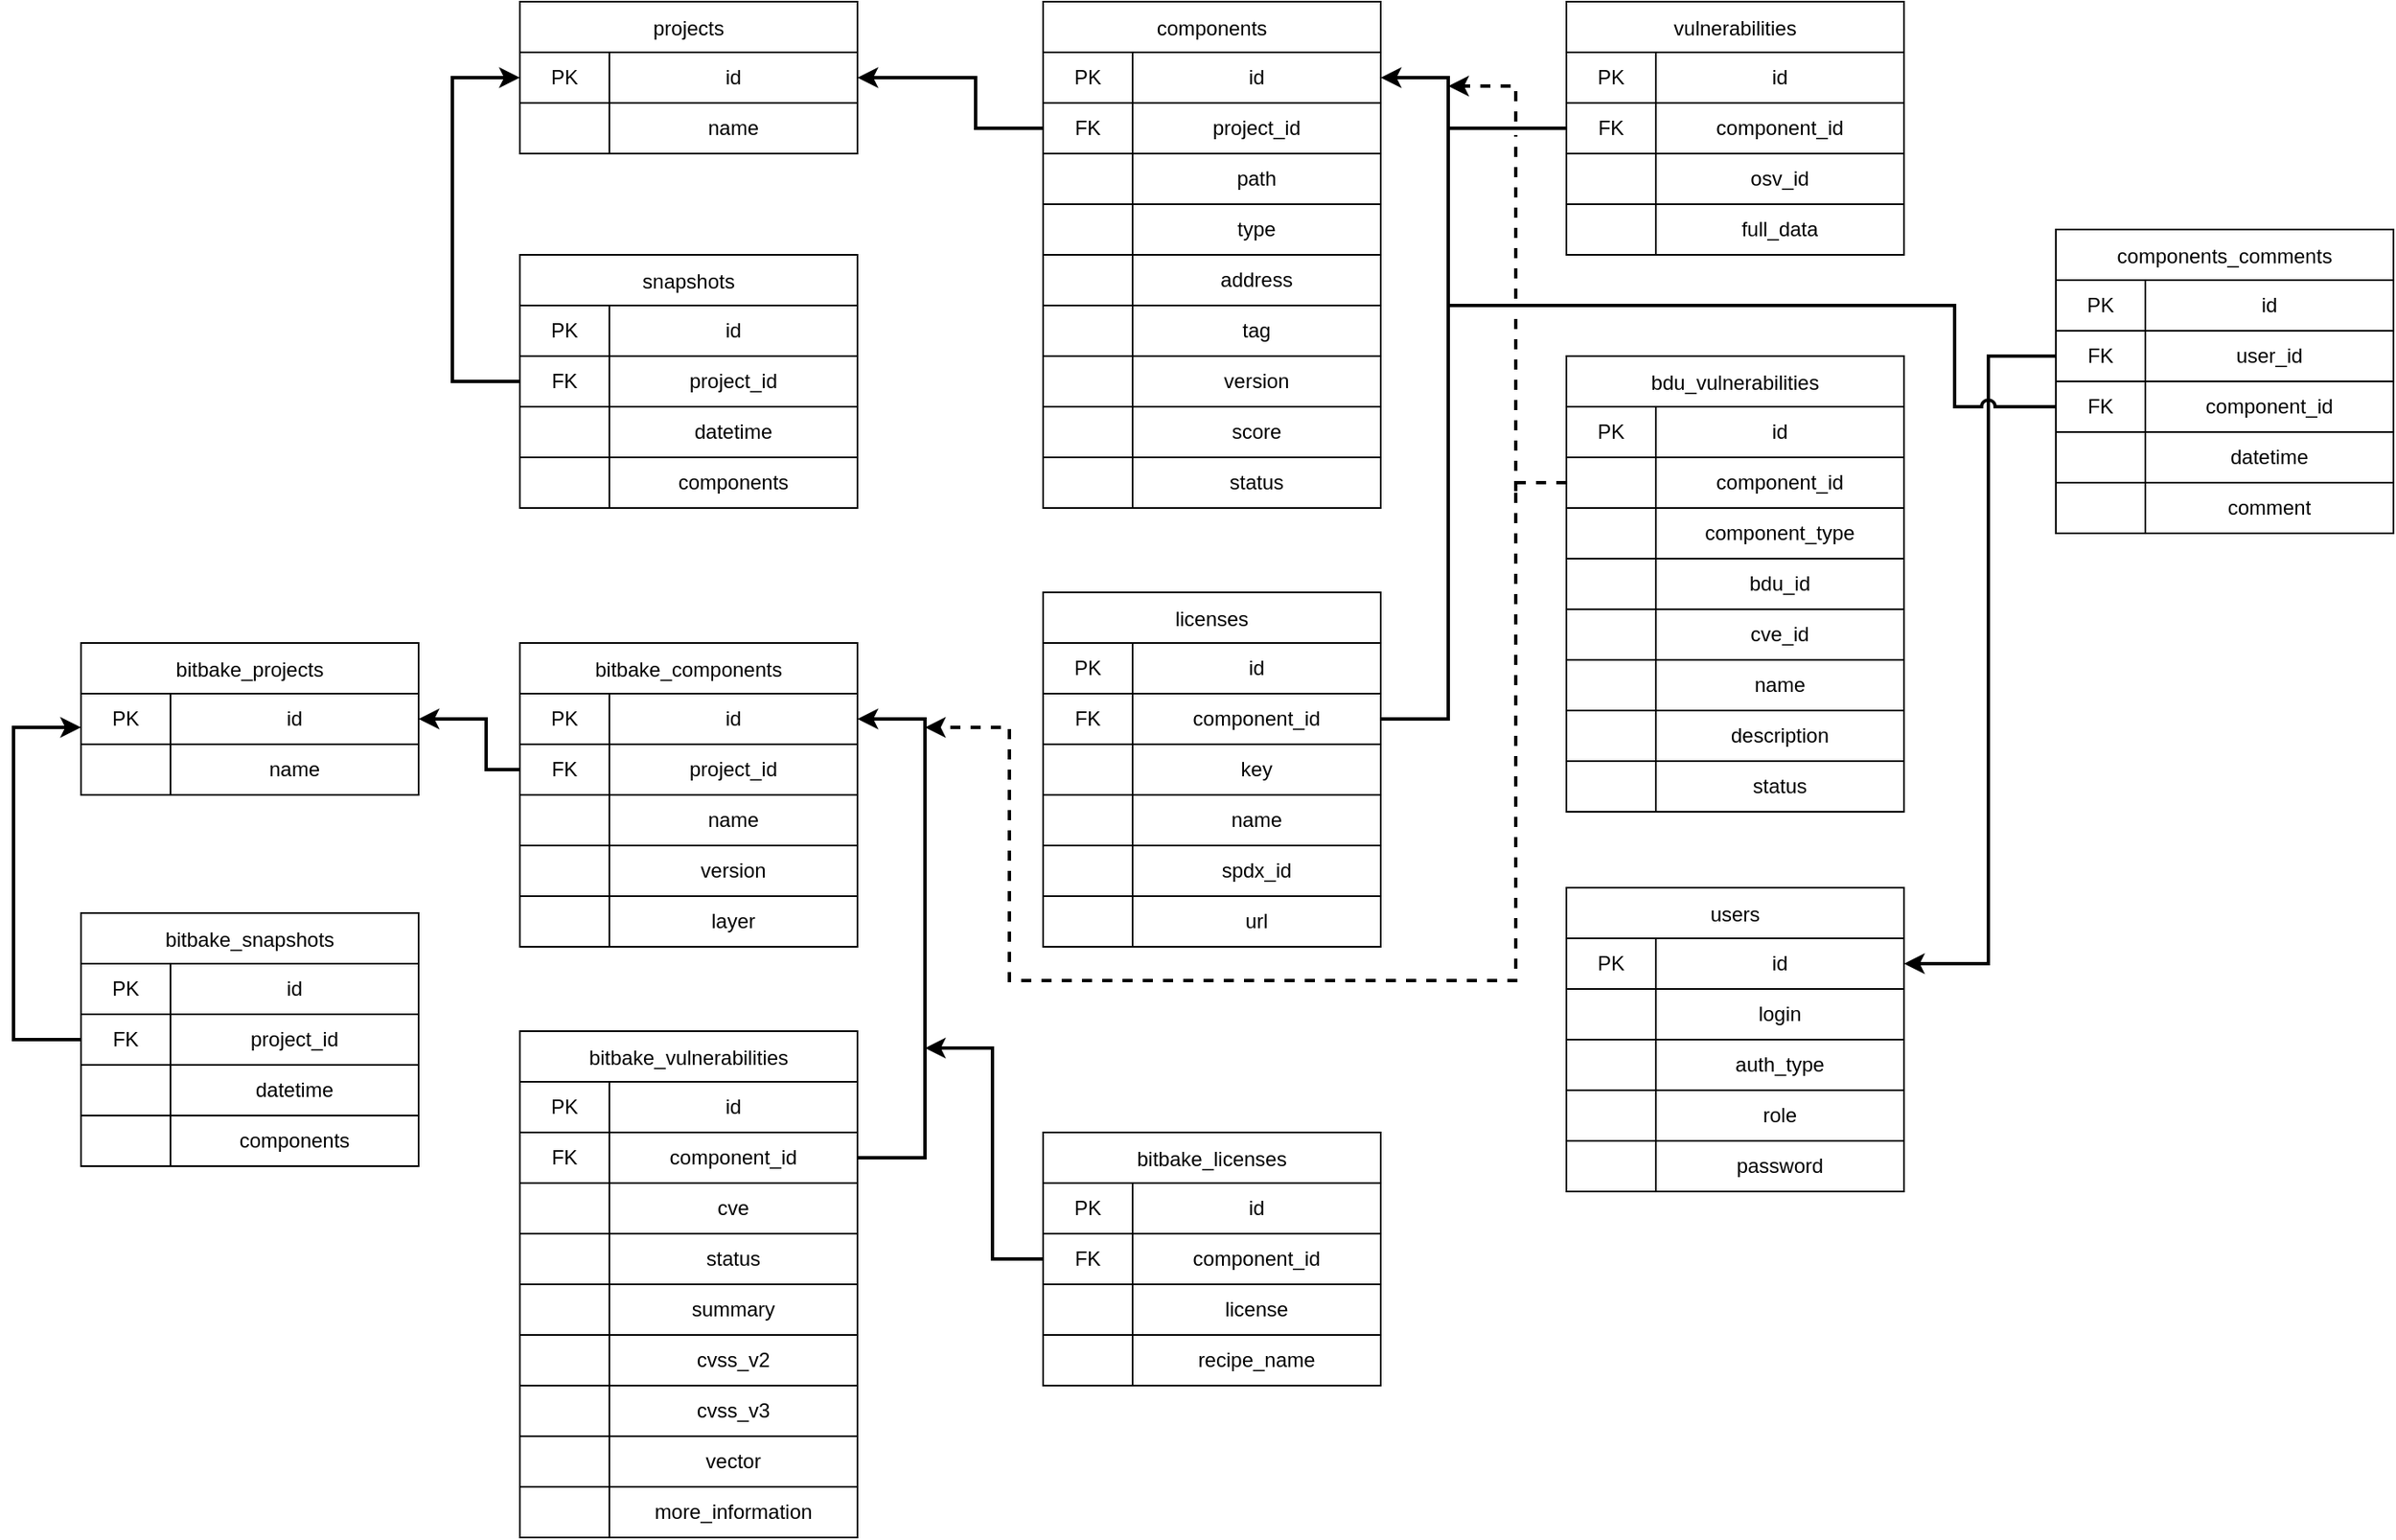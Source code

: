 <mxfile version="27.0.6">
  <diagram name="Страница — 1" id="Rh8N5LKjMndREaE10BPL">
    <mxGraphModel dx="2437" dy="1137" grid="1" gridSize="10" guides="1" tooltips="1" connect="1" arrows="1" fold="1" page="0" pageScale="1" pageWidth="827" pageHeight="1169" math="0" shadow="0">
      <root>
        <mxCell id="0" />
        <mxCell id="1" parent="0" />
        <mxCell id="hA5qqlmzp00c2_-T4oen-1" value="projects" style="shape=table;startSize=30;container=1;collapsible=0;childLayout=tableLayout;" parent="1" vertex="1">
          <mxGeometry x="70" y="60" width="200" height="90" as="geometry" />
        </mxCell>
        <mxCell id="hA5qqlmzp00c2_-T4oen-2" value="" style="shape=tableRow;horizontal=0;startSize=0;swimlaneHead=0;swimlaneBody=0;strokeColor=inherit;top=0;left=0;bottom=0;right=0;collapsible=0;dropTarget=0;fillColor=none;points=[[0,0.5],[1,0.5]];portConstraint=eastwest;" parent="hA5qqlmzp00c2_-T4oen-1" vertex="1">
          <mxGeometry y="30" width="200" height="30" as="geometry" />
        </mxCell>
        <mxCell id="hA5qqlmzp00c2_-T4oen-11" value="PK" style="shape=partialRectangle;html=1;whiteSpace=wrap;connectable=0;strokeColor=inherit;overflow=hidden;fillColor=none;top=0;left=0;bottom=0;right=0;pointerEvents=1;" parent="hA5qqlmzp00c2_-T4oen-2" vertex="1">
          <mxGeometry width="53" height="30" as="geometry">
            <mxRectangle width="53" height="30" as="alternateBounds" />
          </mxGeometry>
        </mxCell>
        <mxCell id="hA5qqlmzp00c2_-T4oen-3" value="id" style="shape=partialRectangle;html=1;whiteSpace=wrap;connectable=0;strokeColor=inherit;overflow=hidden;fillColor=none;top=0;left=0;bottom=0;right=0;pointerEvents=1;" parent="hA5qqlmzp00c2_-T4oen-2" vertex="1">
          <mxGeometry x="53" width="147" height="30" as="geometry">
            <mxRectangle width="147" height="30" as="alternateBounds" />
          </mxGeometry>
        </mxCell>
        <mxCell id="hA5qqlmzp00c2_-T4oen-5" value="" style="shape=tableRow;horizontal=0;startSize=0;swimlaneHead=0;swimlaneBody=0;strokeColor=inherit;top=0;left=0;bottom=0;right=0;collapsible=0;dropTarget=0;fillColor=none;points=[[0,0.5],[1,0.5]];portConstraint=eastwest;" parent="hA5qqlmzp00c2_-T4oen-1" vertex="1">
          <mxGeometry y="60" width="200" height="30" as="geometry" />
        </mxCell>
        <mxCell id="hA5qqlmzp00c2_-T4oen-12" style="shape=partialRectangle;html=1;whiteSpace=wrap;connectable=0;strokeColor=inherit;overflow=hidden;fillColor=none;top=0;left=0;bottom=0;right=0;pointerEvents=1;" parent="hA5qqlmzp00c2_-T4oen-5" vertex="1">
          <mxGeometry width="53" height="30" as="geometry">
            <mxRectangle width="53" height="30" as="alternateBounds" />
          </mxGeometry>
        </mxCell>
        <mxCell id="hA5qqlmzp00c2_-T4oen-6" value="name" style="shape=partialRectangle;html=1;whiteSpace=wrap;connectable=0;strokeColor=inherit;overflow=hidden;fillColor=none;top=0;left=0;bottom=0;right=0;pointerEvents=1;" parent="hA5qqlmzp00c2_-T4oen-5" vertex="1">
          <mxGeometry x="53" width="147" height="30" as="geometry">
            <mxRectangle width="147" height="30" as="alternateBounds" />
          </mxGeometry>
        </mxCell>
        <mxCell id="hA5qqlmzp00c2_-T4oen-14" value="components" style="shape=table;startSize=30;container=1;collapsible=0;childLayout=tableLayout;" parent="1" vertex="1">
          <mxGeometry x="380" y="60" width="200" height="300" as="geometry" />
        </mxCell>
        <mxCell id="hA5qqlmzp00c2_-T4oen-15" value="" style="shape=tableRow;horizontal=0;startSize=0;swimlaneHead=0;swimlaneBody=0;strokeColor=inherit;top=0;left=0;bottom=0;right=0;collapsible=0;dropTarget=0;fillColor=none;points=[[0,0.5],[1,0.5]];portConstraint=eastwest;" parent="hA5qqlmzp00c2_-T4oen-14" vertex="1">
          <mxGeometry y="30" width="200" height="30" as="geometry" />
        </mxCell>
        <mxCell id="hA5qqlmzp00c2_-T4oen-16" value="PK" style="shape=partialRectangle;html=1;whiteSpace=wrap;connectable=0;strokeColor=inherit;overflow=hidden;fillColor=none;top=0;left=0;bottom=0;right=0;pointerEvents=1;" parent="hA5qqlmzp00c2_-T4oen-15" vertex="1">
          <mxGeometry width="53" height="30" as="geometry">
            <mxRectangle width="53" height="30" as="alternateBounds" />
          </mxGeometry>
        </mxCell>
        <mxCell id="hA5qqlmzp00c2_-T4oen-17" value="id" style="shape=partialRectangle;html=1;whiteSpace=wrap;connectable=0;strokeColor=inherit;overflow=hidden;fillColor=none;top=0;left=0;bottom=0;right=0;pointerEvents=1;" parent="hA5qqlmzp00c2_-T4oen-15" vertex="1">
          <mxGeometry x="53" width="147" height="30" as="geometry">
            <mxRectangle width="147" height="30" as="alternateBounds" />
          </mxGeometry>
        </mxCell>
        <mxCell id="hA5qqlmzp00c2_-T4oen-18" value="" style="shape=tableRow;horizontal=0;startSize=0;swimlaneHead=0;swimlaneBody=0;strokeColor=inherit;top=0;left=0;bottom=0;right=0;collapsible=0;dropTarget=0;fillColor=none;points=[[0,0.5],[1,0.5]];portConstraint=eastwest;" parent="hA5qqlmzp00c2_-T4oen-14" vertex="1">
          <mxGeometry y="60" width="200" height="30" as="geometry" />
        </mxCell>
        <mxCell id="hA5qqlmzp00c2_-T4oen-19" value="FK" style="shape=partialRectangle;html=1;whiteSpace=wrap;connectable=0;strokeColor=inherit;overflow=hidden;fillColor=none;top=0;left=0;bottom=0;right=0;pointerEvents=1;" parent="hA5qqlmzp00c2_-T4oen-18" vertex="1">
          <mxGeometry width="53" height="30" as="geometry">
            <mxRectangle width="53" height="30" as="alternateBounds" />
          </mxGeometry>
        </mxCell>
        <mxCell id="hA5qqlmzp00c2_-T4oen-20" value="project_id" style="shape=partialRectangle;html=1;whiteSpace=wrap;connectable=0;strokeColor=inherit;overflow=hidden;fillColor=none;top=0;left=0;bottom=0;right=0;pointerEvents=1;" parent="hA5qqlmzp00c2_-T4oen-18" vertex="1">
          <mxGeometry x="53" width="147" height="30" as="geometry">
            <mxRectangle width="147" height="30" as="alternateBounds" />
          </mxGeometry>
        </mxCell>
        <mxCell id="hA5qqlmzp00c2_-T4oen-21" style="shape=tableRow;horizontal=0;startSize=0;swimlaneHead=0;swimlaneBody=0;strokeColor=inherit;top=0;left=0;bottom=0;right=0;collapsible=0;dropTarget=0;fillColor=none;points=[[0,0.5],[1,0.5]];portConstraint=eastwest;" parent="hA5qqlmzp00c2_-T4oen-14" vertex="1">
          <mxGeometry y="90" width="200" height="30" as="geometry" />
        </mxCell>
        <mxCell id="hA5qqlmzp00c2_-T4oen-22" style="shape=partialRectangle;html=1;whiteSpace=wrap;connectable=0;strokeColor=inherit;overflow=hidden;fillColor=none;top=0;left=0;bottom=0;right=0;pointerEvents=1;" parent="hA5qqlmzp00c2_-T4oen-21" vertex="1">
          <mxGeometry width="53" height="30" as="geometry">
            <mxRectangle width="53" height="30" as="alternateBounds" />
          </mxGeometry>
        </mxCell>
        <mxCell id="hA5qqlmzp00c2_-T4oen-23" value="path" style="shape=partialRectangle;html=1;whiteSpace=wrap;connectable=0;strokeColor=inherit;overflow=hidden;fillColor=none;top=0;left=0;bottom=0;right=0;pointerEvents=1;" parent="hA5qqlmzp00c2_-T4oen-21" vertex="1">
          <mxGeometry x="53" width="147" height="30" as="geometry">
            <mxRectangle width="147" height="30" as="alternateBounds" />
          </mxGeometry>
        </mxCell>
        <mxCell id="hA5qqlmzp00c2_-T4oen-34" style="shape=tableRow;horizontal=0;startSize=0;swimlaneHead=0;swimlaneBody=0;strokeColor=inherit;top=0;left=0;bottom=0;right=0;collapsible=0;dropTarget=0;fillColor=none;points=[[0,0.5],[1,0.5]];portConstraint=eastwest;" parent="hA5qqlmzp00c2_-T4oen-14" vertex="1">
          <mxGeometry y="120" width="200" height="30" as="geometry" />
        </mxCell>
        <mxCell id="hA5qqlmzp00c2_-T4oen-35" style="shape=partialRectangle;html=1;whiteSpace=wrap;connectable=0;strokeColor=inherit;overflow=hidden;fillColor=none;top=0;left=0;bottom=0;right=0;pointerEvents=1;" parent="hA5qqlmzp00c2_-T4oen-34" vertex="1">
          <mxGeometry width="53" height="30" as="geometry">
            <mxRectangle width="53" height="30" as="alternateBounds" />
          </mxGeometry>
        </mxCell>
        <mxCell id="hA5qqlmzp00c2_-T4oen-36" value="type" style="shape=partialRectangle;html=1;whiteSpace=wrap;connectable=0;strokeColor=inherit;overflow=hidden;fillColor=none;top=0;left=0;bottom=0;right=0;pointerEvents=1;" parent="hA5qqlmzp00c2_-T4oen-34" vertex="1">
          <mxGeometry x="53" width="147" height="30" as="geometry">
            <mxRectangle width="147" height="30" as="alternateBounds" />
          </mxGeometry>
        </mxCell>
        <mxCell id="hA5qqlmzp00c2_-T4oen-31" style="shape=tableRow;horizontal=0;startSize=0;swimlaneHead=0;swimlaneBody=0;strokeColor=inherit;top=0;left=0;bottom=0;right=0;collapsible=0;dropTarget=0;fillColor=none;points=[[0,0.5],[1,0.5]];portConstraint=eastwest;" parent="hA5qqlmzp00c2_-T4oen-14" vertex="1">
          <mxGeometry y="150" width="200" height="30" as="geometry" />
        </mxCell>
        <mxCell id="hA5qqlmzp00c2_-T4oen-32" style="shape=partialRectangle;html=1;whiteSpace=wrap;connectable=0;strokeColor=inherit;overflow=hidden;fillColor=none;top=0;left=0;bottom=0;right=0;pointerEvents=1;" parent="hA5qqlmzp00c2_-T4oen-31" vertex="1">
          <mxGeometry width="53" height="30" as="geometry">
            <mxRectangle width="53" height="30" as="alternateBounds" />
          </mxGeometry>
        </mxCell>
        <mxCell id="hA5qqlmzp00c2_-T4oen-33" value="address" style="shape=partialRectangle;html=1;whiteSpace=wrap;connectable=0;strokeColor=inherit;overflow=hidden;fillColor=none;top=0;left=0;bottom=0;right=0;pointerEvents=1;" parent="hA5qqlmzp00c2_-T4oen-31" vertex="1">
          <mxGeometry x="53" width="147" height="30" as="geometry">
            <mxRectangle width="147" height="30" as="alternateBounds" />
          </mxGeometry>
        </mxCell>
        <mxCell id="hA5qqlmzp00c2_-T4oen-28" style="shape=tableRow;horizontal=0;startSize=0;swimlaneHead=0;swimlaneBody=0;strokeColor=inherit;top=0;left=0;bottom=0;right=0;collapsible=0;dropTarget=0;fillColor=none;points=[[0,0.5],[1,0.5]];portConstraint=eastwest;" parent="hA5qqlmzp00c2_-T4oen-14" vertex="1">
          <mxGeometry y="180" width="200" height="30" as="geometry" />
        </mxCell>
        <mxCell id="hA5qqlmzp00c2_-T4oen-29" style="shape=partialRectangle;html=1;whiteSpace=wrap;connectable=0;strokeColor=inherit;overflow=hidden;fillColor=none;top=0;left=0;bottom=0;right=0;pointerEvents=1;" parent="hA5qqlmzp00c2_-T4oen-28" vertex="1">
          <mxGeometry width="53" height="30" as="geometry">
            <mxRectangle width="53" height="30" as="alternateBounds" />
          </mxGeometry>
        </mxCell>
        <mxCell id="hA5qqlmzp00c2_-T4oen-30" value="tag" style="shape=partialRectangle;html=1;whiteSpace=wrap;connectable=0;strokeColor=inherit;overflow=hidden;fillColor=none;top=0;left=0;bottom=0;right=0;pointerEvents=1;" parent="hA5qqlmzp00c2_-T4oen-28" vertex="1">
          <mxGeometry x="53" width="147" height="30" as="geometry">
            <mxRectangle width="147" height="30" as="alternateBounds" />
          </mxGeometry>
        </mxCell>
        <mxCell id="hA5qqlmzp00c2_-T4oen-25" style="shape=tableRow;horizontal=0;startSize=0;swimlaneHead=0;swimlaneBody=0;strokeColor=inherit;top=0;left=0;bottom=0;right=0;collapsible=0;dropTarget=0;fillColor=none;points=[[0,0.5],[1,0.5]];portConstraint=eastwest;" parent="hA5qqlmzp00c2_-T4oen-14" vertex="1">
          <mxGeometry y="210" width="200" height="30" as="geometry" />
        </mxCell>
        <mxCell id="hA5qqlmzp00c2_-T4oen-26" style="shape=partialRectangle;html=1;whiteSpace=wrap;connectable=0;strokeColor=inherit;overflow=hidden;fillColor=none;top=0;left=0;bottom=0;right=0;pointerEvents=1;" parent="hA5qqlmzp00c2_-T4oen-25" vertex="1">
          <mxGeometry width="53" height="30" as="geometry">
            <mxRectangle width="53" height="30" as="alternateBounds" />
          </mxGeometry>
        </mxCell>
        <mxCell id="hA5qqlmzp00c2_-T4oen-27" value="version" style="shape=partialRectangle;html=1;whiteSpace=wrap;connectable=0;strokeColor=inherit;overflow=hidden;fillColor=none;top=0;left=0;bottom=0;right=0;pointerEvents=1;" parent="hA5qqlmzp00c2_-T4oen-25" vertex="1">
          <mxGeometry x="53" width="147" height="30" as="geometry">
            <mxRectangle width="147" height="30" as="alternateBounds" />
          </mxGeometry>
        </mxCell>
        <mxCell id="hA5qqlmzp00c2_-T4oen-37" style="shape=tableRow;horizontal=0;startSize=0;swimlaneHead=0;swimlaneBody=0;strokeColor=inherit;top=0;left=0;bottom=0;right=0;collapsible=0;dropTarget=0;fillColor=none;points=[[0,0.5],[1,0.5]];portConstraint=eastwest;" parent="hA5qqlmzp00c2_-T4oen-14" vertex="1">
          <mxGeometry y="240" width="200" height="30" as="geometry" />
        </mxCell>
        <mxCell id="hA5qqlmzp00c2_-T4oen-38" style="shape=partialRectangle;html=1;whiteSpace=wrap;connectable=0;strokeColor=inherit;overflow=hidden;fillColor=none;top=0;left=0;bottom=0;right=0;pointerEvents=1;" parent="hA5qqlmzp00c2_-T4oen-37" vertex="1">
          <mxGeometry width="53" height="30" as="geometry">
            <mxRectangle width="53" height="30" as="alternateBounds" />
          </mxGeometry>
        </mxCell>
        <mxCell id="hA5qqlmzp00c2_-T4oen-39" value="score" style="shape=partialRectangle;html=1;whiteSpace=wrap;connectable=0;strokeColor=inherit;overflow=hidden;fillColor=none;top=0;left=0;bottom=0;right=0;pointerEvents=1;" parent="hA5qqlmzp00c2_-T4oen-37" vertex="1">
          <mxGeometry x="53" width="147" height="30" as="geometry">
            <mxRectangle width="147" height="30" as="alternateBounds" />
          </mxGeometry>
        </mxCell>
        <mxCell id="hA5qqlmzp00c2_-T4oen-40" style="shape=tableRow;horizontal=0;startSize=0;swimlaneHead=0;swimlaneBody=0;strokeColor=inherit;top=0;left=0;bottom=0;right=0;collapsible=0;dropTarget=0;fillColor=none;points=[[0,0.5],[1,0.5]];portConstraint=eastwest;" parent="hA5qqlmzp00c2_-T4oen-14" vertex="1">
          <mxGeometry y="270" width="200" height="30" as="geometry" />
        </mxCell>
        <mxCell id="hA5qqlmzp00c2_-T4oen-41" style="shape=partialRectangle;html=1;whiteSpace=wrap;connectable=0;strokeColor=inherit;overflow=hidden;fillColor=none;top=0;left=0;bottom=0;right=0;pointerEvents=1;" parent="hA5qqlmzp00c2_-T4oen-40" vertex="1">
          <mxGeometry width="53" height="30" as="geometry">
            <mxRectangle width="53" height="30" as="alternateBounds" />
          </mxGeometry>
        </mxCell>
        <mxCell id="hA5qqlmzp00c2_-T4oen-42" value="status" style="shape=partialRectangle;html=1;whiteSpace=wrap;connectable=0;strokeColor=inherit;overflow=hidden;fillColor=none;top=0;left=0;bottom=0;right=0;pointerEvents=1;" parent="hA5qqlmzp00c2_-T4oen-40" vertex="1">
          <mxGeometry x="53" width="147" height="30" as="geometry">
            <mxRectangle width="147" height="30" as="alternateBounds" />
          </mxGeometry>
        </mxCell>
        <mxCell id="hA5qqlmzp00c2_-T4oen-46" value="snapshots" style="shape=table;startSize=30;container=1;collapsible=0;childLayout=tableLayout;" parent="1" vertex="1">
          <mxGeometry x="70" y="210" width="200" height="150" as="geometry" />
        </mxCell>
        <mxCell id="hA5qqlmzp00c2_-T4oen-47" value="" style="shape=tableRow;horizontal=0;startSize=0;swimlaneHead=0;swimlaneBody=0;strokeColor=inherit;top=0;left=0;bottom=0;right=0;collapsible=0;dropTarget=0;fillColor=none;points=[[0,0.5],[1,0.5]];portConstraint=eastwest;" parent="hA5qqlmzp00c2_-T4oen-46" vertex="1">
          <mxGeometry y="30" width="200" height="30" as="geometry" />
        </mxCell>
        <mxCell id="hA5qqlmzp00c2_-T4oen-48" value="PK" style="shape=partialRectangle;html=1;whiteSpace=wrap;connectable=0;strokeColor=inherit;overflow=hidden;fillColor=none;top=0;left=0;bottom=0;right=0;pointerEvents=1;" parent="hA5qqlmzp00c2_-T4oen-47" vertex="1">
          <mxGeometry width="53" height="30" as="geometry">
            <mxRectangle width="53" height="30" as="alternateBounds" />
          </mxGeometry>
        </mxCell>
        <mxCell id="hA5qqlmzp00c2_-T4oen-49" value="id" style="shape=partialRectangle;html=1;whiteSpace=wrap;connectable=0;strokeColor=inherit;overflow=hidden;fillColor=none;top=0;left=0;bottom=0;right=0;pointerEvents=1;" parent="hA5qqlmzp00c2_-T4oen-47" vertex="1">
          <mxGeometry x="53" width="147" height="30" as="geometry">
            <mxRectangle width="147" height="30" as="alternateBounds" />
          </mxGeometry>
        </mxCell>
        <mxCell id="hA5qqlmzp00c2_-T4oen-50" value="" style="shape=tableRow;horizontal=0;startSize=0;swimlaneHead=0;swimlaneBody=0;strokeColor=inherit;top=0;left=0;bottom=0;right=0;collapsible=0;dropTarget=0;fillColor=none;points=[[0,0.5],[1,0.5]];portConstraint=eastwest;" parent="hA5qqlmzp00c2_-T4oen-46" vertex="1">
          <mxGeometry y="60" width="200" height="30" as="geometry" />
        </mxCell>
        <mxCell id="hA5qqlmzp00c2_-T4oen-51" value="FK" style="shape=partialRectangle;html=1;whiteSpace=wrap;connectable=0;strokeColor=inherit;overflow=hidden;fillColor=none;top=0;left=0;bottom=0;right=0;pointerEvents=1;" parent="hA5qqlmzp00c2_-T4oen-50" vertex="1">
          <mxGeometry width="53" height="30" as="geometry">
            <mxRectangle width="53" height="30" as="alternateBounds" />
          </mxGeometry>
        </mxCell>
        <mxCell id="hA5qqlmzp00c2_-T4oen-52" value="project_id" style="shape=partialRectangle;html=1;whiteSpace=wrap;connectable=0;strokeColor=inherit;overflow=hidden;fillColor=none;top=0;left=0;bottom=0;right=0;pointerEvents=1;" parent="hA5qqlmzp00c2_-T4oen-50" vertex="1">
          <mxGeometry x="53" width="147" height="30" as="geometry">
            <mxRectangle width="147" height="30" as="alternateBounds" />
          </mxGeometry>
        </mxCell>
        <mxCell id="hA5qqlmzp00c2_-T4oen-53" style="shape=tableRow;horizontal=0;startSize=0;swimlaneHead=0;swimlaneBody=0;strokeColor=inherit;top=0;left=0;bottom=0;right=0;collapsible=0;dropTarget=0;fillColor=none;points=[[0,0.5],[1,0.5]];portConstraint=eastwest;" parent="hA5qqlmzp00c2_-T4oen-46" vertex="1">
          <mxGeometry y="90" width="200" height="30" as="geometry" />
        </mxCell>
        <mxCell id="hA5qqlmzp00c2_-T4oen-54" style="shape=partialRectangle;html=1;whiteSpace=wrap;connectable=0;strokeColor=inherit;overflow=hidden;fillColor=none;top=0;left=0;bottom=0;right=0;pointerEvents=1;" parent="hA5qqlmzp00c2_-T4oen-53" vertex="1">
          <mxGeometry width="53" height="30" as="geometry">
            <mxRectangle width="53" height="30" as="alternateBounds" />
          </mxGeometry>
        </mxCell>
        <mxCell id="hA5qqlmzp00c2_-T4oen-55" value="datetime" style="shape=partialRectangle;html=1;whiteSpace=wrap;connectable=0;strokeColor=inherit;overflow=hidden;fillColor=none;top=0;left=0;bottom=0;right=0;pointerEvents=1;" parent="hA5qqlmzp00c2_-T4oen-53" vertex="1">
          <mxGeometry x="53" width="147" height="30" as="geometry">
            <mxRectangle width="147" height="30" as="alternateBounds" />
          </mxGeometry>
        </mxCell>
        <mxCell id="hA5qqlmzp00c2_-T4oen-56" style="shape=tableRow;horizontal=0;startSize=0;swimlaneHead=0;swimlaneBody=0;strokeColor=inherit;top=0;left=0;bottom=0;right=0;collapsible=0;dropTarget=0;fillColor=none;points=[[0,0.5],[1,0.5]];portConstraint=eastwest;" parent="hA5qqlmzp00c2_-T4oen-46" vertex="1">
          <mxGeometry y="120" width="200" height="30" as="geometry" />
        </mxCell>
        <mxCell id="hA5qqlmzp00c2_-T4oen-57" style="shape=partialRectangle;html=1;whiteSpace=wrap;connectable=0;strokeColor=inherit;overflow=hidden;fillColor=none;top=0;left=0;bottom=0;right=0;pointerEvents=1;" parent="hA5qqlmzp00c2_-T4oen-56" vertex="1">
          <mxGeometry width="53" height="30" as="geometry">
            <mxRectangle width="53" height="30" as="alternateBounds" />
          </mxGeometry>
        </mxCell>
        <mxCell id="hA5qqlmzp00c2_-T4oen-58" value="components" style="shape=partialRectangle;html=1;whiteSpace=wrap;connectable=0;strokeColor=inherit;overflow=hidden;fillColor=none;top=0;left=0;bottom=0;right=0;pointerEvents=1;" parent="hA5qqlmzp00c2_-T4oen-56" vertex="1">
          <mxGeometry x="53" width="147" height="30" as="geometry">
            <mxRectangle width="147" height="30" as="alternateBounds" />
          </mxGeometry>
        </mxCell>
        <mxCell id="hA5qqlmzp00c2_-T4oen-59" value="vulnerabilities" style="shape=table;startSize=30;container=1;collapsible=0;childLayout=tableLayout;" parent="1" vertex="1">
          <mxGeometry x="690" y="60" width="200" height="150" as="geometry" />
        </mxCell>
        <mxCell id="hA5qqlmzp00c2_-T4oen-60" value="" style="shape=tableRow;horizontal=0;startSize=0;swimlaneHead=0;swimlaneBody=0;strokeColor=inherit;top=0;left=0;bottom=0;right=0;collapsible=0;dropTarget=0;fillColor=none;points=[[0,0.5],[1,0.5]];portConstraint=eastwest;" parent="hA5qqlmzp00c2_-T4oen-59" vertex="1">
          <mxGeometry y="30" width="200" height="30" as="geometry" />
        </mxCell>
        <mxCell id="hA5qqlmzp00c2_-T4oen-61" value="PK" style="shape=partialRectangle;html=1;whiteSpace=wrap;connectable=0;strokeColor=inherit;overflow=hidden;fillColor=none;top=0;left=0;bottom=0;right=0;pointerEvents=1;" parent="hA5qqlmzp00c2_-T4oen-60" vertex="1">
          <mxGeometry width="53" height="30" as="geometry">
            <mxRectangle width="53" height="30" as="alternateBounds" />
          </mxGeometry>
        </mxCell>
        <mxCell id="hA5qqlmzp00c2_-T4oen-62" value="id" style="shape=partialRectangle;html=1;whiteSpace=wrap;connectable=0;strokeColor=inherit;overflow=hidden;fillColor=none;top=0;left=0;bottom=0;right=0;pointerEvents=1;" parent="hA5qqlmzp00c2_-T4oen-60" vertex="1">
          <mxGeometry x="53" width="147" height="30" as="geometry">
            <mxRectangle width="147" height="30" as="alternateBounds" />
          </mxGeometry>
        </mxCell>
        <mxCell id="hA5qqlmzp00c2_-T4oen-63" value="" style="shape=tableRow;horizontal=0;startSize=0;swimlaneHead=0;swimlaneBody=0;strokeColor=inherit;top=0;left=0;bottom=0;right=0;collapsible=0;dropTarget=0;fillColor=none;points=[[0,0.5],[1,0.5]];portConstraint=eastwest;" parent="hA5qqlmzp00c2_-T4oen-59" vertex="1">
          <mxGeometry y="60" width="200" height="30" as="geometry" />
        </mxCell>
        <mxCell id="hA5qqlmzp00c2_-T4oen-64" value="FK" style="shape=partialRectangle;html=1;whiteSpace=wrap;connectable=0;strokeColor=inherit;overflow=hidden;fillColor=none;top=0;left=0;bottom=0;right=0;pointerEvents=1;" parent="hA5qqlmzp00c2_-T4oen-63" vertex="1">
          <mxGeometry width="53" height="30" as="geometry">
            <mxRectangle width="53" height="30" as="alternateBounds" />
          </mxGeometry>
        </mxCell>
        <mxCell id="hA5qqlmzp00c2_-T4oen-65" value="component_id" style="shape=partialRectangle;html=1;whiteSpace=wrap;connectable=0;strokeColor=inherit;overflow=hidden;fillColor=none;top=0;left=0;bottom=0;right=0;pointerEvents=1;" parent="hA5qqlmzp00c2_-T4oen-63" vertex="1">
          <mxGeometry x="53" width="147" height="30" as="geometry">
            <mxRectangle width="147" height="30" as="alternateBounds" />
          </mxGeometry>
        </mxCell>
        <mxCell id="hA5qqlmzp00c2_-T4oen-66" style="shape=tableRow;horizontal=0;startSize=0;swimlaneHead=0;swimlaneBody=0;strokeColor=inherit;top=0;left=0;bottom=0;right=0;collapsible=0;dropTarget=0;fillColor=none;points=[[0,0.5],[1,0.5]];portConstraint=eastwest;" parent="hA5qqlmzp00c2_-T4oen-59" vertex="1">
          <mxGeometry y="90" width="200" height="30" as="geometry" />
        </mxCell>
        <mxCell id="hA5qqlmzp00c2_-T4oen-67" style="shape=partialRectangle;html=1;whiteSpace=wrap;connectable=0;strokeColor=inherit;overflow=hidden;fillColor=none;top=0;left=0;bottom=0;right=0;pointerEvents=1;" parent="hA5qqlmzp00c2_-T4oen-66" vertex="1">
          <mxGeometry width="53" height="30" as="geometry">
            <mxRectangle width="53" height="30" as="alternateBounds" />
          </mxGeometry>
        </mxCell>
        <mxCell id="hA5qqlmzp00c2_-T4oen-68" value="osv_id" style="shape=partialRectangle;html=1;whiteSpace=wrap;connectable=0;strokeColor=inherit;overflow=hidden;fillColor=none;top=0;left=0;bottom=0;right=0;pointerEvents=1;" parent="hA5qqlmzp00c2_-T4oen-66" vertex="1">
          <mxGeometry x="53" width="147" height="30" as="geometry">
            <mxRectangle width="147" height="30" as="alternateBounds" />
          </mxGeometry>
        </mxCell>
        <mxCell id="hA5qqlmzp00c2_-T4oen-69" style="shape=tableRow;horizontal=0;startSize=0;swimlaneHead=0;swimlaneBody=0;strokeColor=inherit;top=0;left=0;bottom=0;right=0;collapsible=0;dropTarget=0;fillColor=none;points=[[0,0.5],[1,0.5]];portConstraint=eastwest;" parent="hA5qqlmzp00c2_-T4oen-59" vertex="1">
          <mxGeometry y="120" width="200" height="30" as="geometry" />
        </mxCell>
        <mxCell id="hA5qqlmzp00c2_-T4oen-70" style="shape=partialRectangle;html=1;whiteSpace=wrap;connectable=0;strokeColor=inherit;overflow=hidden;fillColor=none;top=0;left=0;bottom=0;right=0;pointerEvents=1;" parent="hA5qqlmzp00c2_-T4oen-69" vertex="1">
          <mxGeometry width="53" height="30" as="geometry">
            <mxRectangle width="53" height="30" as="alternateBounds" />
          </mxGeometry>
        </mxCell>
        <mxCell id="hA5qqlmzp00c2_-T4oen-71" value="full_data" style="shape=partialRectangle;html=1;whiteSpace=wrap;connectable=0;strokeColor=inherit;overflow=hidden;fillColor=none;top=0;left=0;bottom=0;right=0;pointerEvents=1;" parent="hA5qqlmzp00c2_-T4oen-69" vertex="1">
          <mxGeometry x="53" width="147" height="30" as="geometry">
            <mxRectangle width="147" height="30" as="alternateBounds" />
          </mxGeometry>
        </mxCell>
        <mxCell id="hA5qqlmzp00c2_-T4oen-72" value="users" style="shape=table;startSize=30;container=1;collapsible=0;childLayout=tableLayout;" parent="1" vertex="1">
          <mxGeometry x="690" y="585" width="200" height="180" as="geometry" />
        </mxCell>
        <mxCell id="hA5qqlmzp00c2_-T4oen-73" value="" style="shape=tableRow;horizontal=0;startSize=0;swimlaneHead=0;swimlaneBody=0;strokeColor=inherit;top=0;left=0;bottom=0;right=0;collapsible=0;dropTarget=0;fillColor=none;points=[[0,0.5],[1,0.5]];portConstraint=eastwest;" parent="hA5qqlmzp00c2_-T4oen-72" vertex="1">
          <mxGeometry y="30" width="200" height="30" as="geometry" />
        </mxCell>
        <mxCell id="hA5qqlmzp00c2_-T4oen-74" value="PK" style="shape=partialRectangle;html=1;whiteSpace=wrap;connectable=0;strokeColor=inherit;overflow=hidden;fillColor=none;top=0;left=0;bottom=0;right=0;pointerEvents=1;" parent="hA5qqlmzp00c2_-T4oen-73" vertex="1">
          <mxGeometry width="53" height="30" as="geometry">
            <mxRectangle width="53" height="30" as="alternateBounds" />
          </mxGeometry>
        </mxCell>
        <mxCell id="hA5qqlmzp00c2_-T4oen-75" value="id" style="shape=partialRectangle;html=1;whiteSpace=wrap;connectable=0;strokeColor=inherit;overflow=hidden;fillColor=none;top=0;left=0;bottom=0;right=0;pointerEvents=1;" parent="hA5qqlmzp00c2_-T4oen-73" vertex="1">
          <mxGeometry x="53" width="147" height="30" as="geometry">
            <mxRectangle width="147" height="30" as="alternateBounds" />
          </mxGeometry>
        </mxCell>
        <mxCell id="hA5qqlmzp00c2_-T4oen-76" value="" style="shape=tableRow;horizontal=0;startSize=0;swimlaneHead=0;swimlaneBody=0;strokeColor=inherit;top=0;left=0;bottom=0;right=0;collapsible=0;dropTarget=0;fillColor=none;points=[[0,0.5],[1,0.5]];portConstraint=eastwest;" parent="hA5qqlmzp00c2_-T4oen-72" vertex="1">
          <mxGeometry y="60" width="200" height="30" as="geometry" />
        </mxCell>
        <mxCell id="hA5qqlmzp00c2_-T4oen-77" value="" style="shape=partialRectangle;html=1;whiteSpace=wrap;connectable=0;strokeColor=inherit;overflow=hidden;fillColor=none;top=0;left=0;bottom=0;right=0;pointerEvents=1;" parent="hA5qqlmzp00c2_-T4oen-76" vertex="1">
          <mxGeometry width="53" height="30" as="geometry">
            <mxRectangle width="53" height="30" as="alternateBounds" />
          </mxGeometry>
        </mxCell>
        <mxCell id="hA5qqlmzp00c2_-T4oen-78" value="login" style="shape=partialRectangle;html=1;whiteSpace=wrap;connectable=0;strokeColor=inherit;overflow=hidden;fillColor=none;top=0;left=0;bottom=0;right=0;pointerEvents=1;" parent="hA5qqlmzp00c2_-T4oen-76" vertex="1">
          <mxGeometry x="53" width="147" height="30" as="geometry">
            <mxRectangle width="147" height="30" as="alternateBounds" />
          </mxGeometry>
        </mxCell>
        <mxCell id="hA5qqlmzp00c2_-T4oen-79" style="shape=tableRow;horizontal=0;startSize=0;swimlaneHead=0;swimlaneBody=0;strokeColor=inherit;top=0;left=0;bottom=0;right=0;collapsible=0;dropTarget=0;fillColor=none;points=[[0,0.5],[1,0.5]];portConstraint=eastwest;" parent="hA5qqlmzp00c2_-T4oen-72" vertex="1">
          <mxGeometry y="90" width="200" height="30" as="geometry" />
        </mxCell>
        <mxCell id="hA5qqlmzp00c2_-T4oen-80" style="shape=partialRectangle;html=1;whiteSpace=wrap;connectable=0;strokeColor=inherit;overflow=hidden;fillColor=none;top=0;left=0;bottom=0;right=0;pointerEvents=1;" parent="hA5qqlmzp00c2_-T4oen-79" vertex="1">
          <mxGeometry width="53" height="30" as="geometry">
            <mxRectangle width="53" height="30" as="alternateBounds" />
          </mxGeometry>
        </mxCell>
        <mxCell id="hA5qqlmzp00c2_-T4oen-81" value="auth_type" style="shape=partialRectangle;html=1;whiteSpace=wrap;connectable=0;strokeColor=inherit;overflow=hidden;fillColor=none;top=0;left=0;bottom=0;right=0;pointerEvents=1;" parent="hA5qqlmzp00c2_-T4oen-79" vertex="1">
          <mxGeometry x="53" width="147" height="30" as="geometry">
            <mxRectangle width="147" height="30" as="alternateBounds" />
          </mxGeometry>
        </mxCell>
        <mxCell id="hA5qqlmzp00c2_-T4oen-82" style="shape=tableRow;horizontal=0;startSize=0;swimlaneHead=0;swimlaneBody=0;strokeColor=inherit;top=0;left=0;bottom=0;right=0;collapsible=0;dropTarget=0;fillColor=none;points=[[0,0.5],[1,0.5]];portConstraint=eastwest;" parent="hA5qqlmzp00c2_-T4oen-72" vertex="1">
          <mxGeometry y="120" width="200" height="30" as="geometry" />
        </mxCell>
        <mxCell id="hA5qqlmzp00c2_-T4oen-83" style="shape=partialRectangle;html=1;whiteSpace=wrap;connectable=0;strokeColor=inherit;overflow=hidden;fillColor=none;top=0;left=0;bottom=0;right=0;pointerEvents=1;" parent="hA5qqlmzp00c2_-T4oen-82" vertex="1">
          <mxGeometry width="53" height="30" as="geometry">
            <mxRectangle width="53" height="30" as="alternateBounds" />
          </mxGeometry>
        </mxCell>
        <mxCell id="hA5qqlmzp00c2_-T4oen-84" value="role" style="shape=partialRectangle;html=1;whiteSpace=wrap;connectable=0;strokeColor=inherit;overflow=hidden;fillColor=none;top=0;left=0;bottom=0;right=0;pointerEvents=1;" parent="hA5qqlmzp00c2_-T4oen-82" vertex="1">
          <mxGeometry x="53" width="147" height="30" as="geometry">
            <mxRectangle width="147" height="30" as="alternateBounds" />
          </mxGeometry>
        </mxCell>
        <mxCell id="hA5qqlmzp00c2_-T4oen-85" style="shape=tableRow;horizontal=0;startSize=0;swimlaneHead=0;swimlaneBody=0;strokeColor=inherit;top=0;left=0;bottom=0;right=0;collapsible=0;dropTarget=0;fillColor=none;points=[[0,0.5],[1,0.5]];portConstraint=eastwest;" parent="hA5qqlmzp00c2_-T4oen-72" vertex="1">
          <mxGeometry y="150" width="200" height="30" as="geometry" />
        </mxCell>
        <mxCell id="hA5qqlmzp00c2_-T4oen-86" style="shape=partialRectangle;html=1;whiteSpace=wrap;connectable=0;strokeColor=inherit;overflow=hidden;fillColor=none;top=0;left=0;bottom=0;right=0;pointerEvents=1;" parent="hA5qqlmzp00c2_-T4oen-85" vertex="1">
          <mxGeometry width="53" height="30" as="geometry">
            <mxRectangle width="53" height="30" as="alternateBounds" />
          </mxGeometry>
        </mxCell>
        <mxCell id="hA5qqlmzp00c2_-T4oen-87" value="password" style="shape=partialRectangle;html=1;whiteSpace=wrap;connectable=0;strokeColor=inherit;overflow=hidden;fillColor=none;top=0;left=0;bottom=0;right=0;pointerEvents=1;" parent="hA5qqlmzp00c2_-T4oen-85" vertex="1">
          <mxGeometry x="53" width="147" height="30" as="geometry">
            <mxRectangle width="147" height="30" as="alternateBounds" />
          </mxGeometry>
        </mxCell>
        <mxCell id="hA5qqlmzp00c2_-T4oen-88" value="licenses" style="shape=table;startSize=30;container=1;collapsible=0;childLayout=tableLayout;" parent="1" vertex="1">
          <mxGeometry x="380" y="410" width="200" height="210" as="geometry" />
        </mxCell>
        <mxCell id="hA5qqlmzp00c2_-T4oen-89" value="" style="shape=tableRow;horizontal=0;startSize=0;swimlaneHead=0;swimlaneBody=0;strokeColor=inherit;top=0;left=0;bottom=0;right=0;collapsible=0;dropTarget=0;fillColor=none;points=[[0,0.5],[1,0.5]];portConstraint=eastwest;" parent="hA5qqlmzp00c2_-T4oen-88" vertex="1">
          <mxGeometry y="30" width="200" height="30" as="geometry" />
        </mxCell>
        <mxCell id="hA5qqlmzp00c2_-T4oen-90" value="PK" style="shape=partialRectangle;html=1;whiteSpace=wrap;connectable=0;strokeColor=inherit;overflow=hidden;fillColor=none;top=0;left=0;bottom=0;right=0;pointerEvents=1;" parent="hA5qqlmzp00c2_-T4oen-89" vertex="1">
          <mxGeometry width="53" height="30" as="geometry">
            <mxRectangle width="53" height="30" as="alternateBounds" />
          </mxGeometry>
        </mxCell>
        <mxCell id="hA5qqlmzp00c2_-T4oen-91" value="id" style="shape=partialRectangle;html=1;whiteSpace=wrap;connectable=0;strokeColor=inherit;overflow=hidden;fillColor=none;top=0;left=0;bottom=0;right=0;pointerEvents=1;" parent="hA5qqlmzp00c2_-T4oen-89" vertex="1">
          <mxGeometry x="53" width="147" height="30" as="geometry">
            <mxRectangle width="147" height="30" as="alternateBounds" />
          </mxGeometry>
        </mxCell>
        <mxCell id="hA5qqlmzp00c2_-T4oen-92" value="" style="shape=tableRow;horizontal=0;startSize=0;swimlaneHead=0;swimlaneBody=0;strokeColor=inherit;top=0;left=0;bottom=0;right=0;collapsible=0;dropTarget=0;fillColor=none;points=[[0,0.5],[1,0.5]];portConstraint=eastwest;" parent="hA5qqlmzp00c2_-T4oen-88" vertex="1">
          <mxGeometry y="60" width="200" height="30" as="geometry" />
        </mxCell>
        <mxCell id="hA5qqlmzp00c2_-T4oen-93" value="FK" style="shape=partialRectangle;html=1;whiteSpace=wrap;connectable=0;strokeColor=inherit;overflow=hidden;fillColor=none;top=0;left=0;bottom=0;right=0;pointerEvents=1;" parent="hA5qqlmzp00c2_-T4oen-92" vertex="1">
          <mxGeometry width="53" height="30" as="geometry">
            <mxRectangle width="53" height="30" as="alternateBounds" />
          </mxGeometry>
        </mxCell>
        <mxCell id="hA5qqlmzp00c2_-T4oen-94" value="component_id" style="shape=partialRectangle;html=1;whiteSpace=wrap;connectable=0;strokeColor=inherit;overflow=hidden;fillColor=none;top=0;left=0;bottom=0;right=0;pointerEvents=1;" parent="hA5qqlmzp00c2_-T4oen-92" vertex="1">
          <mxGeometry x="53" width="147" height="30" as="geometry">
            <mxRectangle width="147" height="30" as="alternateBounds" />
          </mxGeometry>
        </mxCell>
        <mxCell id="hA5qqlmzp00c2_-T4oen-95" style="shape=tableRow;horizontal=0;startSize=0;swimlaneHead=0;swimlaneBody=0;strokeColor=inherit;top=0;left=0;bottom=0;right=0;collapsible=0;dropTarget=0;fillColor=none;points=[[0,0.5],[1,0.5]];portConstraint=eastwest;" parent="hA5qqlmzp00c2_-T4oen-88" vertex="1">
          <mxGeometry y="90" width="200" height="30" as="geometry" />
        </mxCell>
        <mxCell id="hA5qqlmzp00c2_-T4oen-96" style="shape=partialRectangle;html=1;whiteSpace=wrap;connectable=0;strokeColor=inherit;overflow=hidden;fillColor=none;top=0;left=0;bottom=0;right=0;pointerEvents=1;" parent="hA5qqlmzp00c2_-T4oen-95" vertex="1">
          <mxGeometry width="53" height="30" as="geometry">
            <mxRectangle width="53" height="30" as="alternateBounds" />
          </mxGeometry>
        </mxCell>
        <mxCell id="hA5qqlmzp00c2_-T4oen-97" value="key" style="shape=partialRectangle;html=1;whiteSpace=wrap;connectable=0;strokeColor=inherit;overflow=hidden;fillColor=none;top=0;left=0;bottom=0;right=0;pointerEvents=1;" parent="hA5qqlmzp00c2_-T4oen-95" vertex="1">
          <mxGeometry x="53" width="147" height="30" as="geometry">
            <mxRectangle width="147" height="30" as="alternateBounds" />
          </mxGeometry>
        </mxCell>
        <mxCell id="hA5qqlmzp00c2_-T4oen-98" style="shape=tableRow;horizontal=0;startSize=0;swimlaneHead=0;swimlaneBody=0;strokeColor=inherit;top=0;left=0;bottom=0;right=0;collapsible=0;dropTarget=0;fillColor=none;points=[[0,0.5],[1,0.5]];portConstraint=eastwest;" parent="hA5qqlmzp00c2_-T4oen-88" vertex="1">
          <mxGeometry y="120" width="200" height="30" as="geometry" />
        </mxCell>
        <mxCell id="hA5qqlmzp00c2_-T4oen-99" style="shape=partialRectangle;html=1;whiteSpace=wrap;connectable=0;strokeColor=inherit;overflow=hidden;fillColor=none;top=0;left=0;bottom=0;right=0;pointerEvents=1;" parent="hA5qqlmzp00c2_-T4oen-98" vertex="1">
          <mxGeometry width="53" height="30" as="geometry">
            <mxRectangle width="53" height="30" as="alternateBounds" />
          </mxGeometry>
        </mxCell>
        <mxCell id="hA5qqlmzp00c2_-T4oen-100" value="name" style="shape=partialRectangle;html=1;whiteSpace=wrap;connectable=0;strokeColor=inherit;overflow=hidden;fillColor=none;top=0;left=0;bottom=0;right=0;pointerEvents=1;" parent="hA5qqlmzp00c2_-T4oen-98" vertex="1">
          <mxGeometry x="53" width="147" height="30" as="geometry">
            <mxRectangle width="147" height="30" as="alternateBounds" />
          </mxGeometry>
        </mxCell>
        <mxCell id="hA5qqlmzp00c2_-T4oen-101" style="shape=tableRow;horizontal=0;startSize=0;swimlaneHead=0;swimlaneBody=0;strokeColor=inherit;top=0;left=0;bottom=0;right=0;collapsible=0;dropTarget=0;fillColor=none;points=[[0,0.5],[1,0.5]];portConstraint=eastwest;" parent="hA5qqlmzp00c2_-T4oen-88" vertex="1">
          <mxGeometry y="150" width="200" height="30" as="geometry" />
        </mxCell>
        <mxCell id="hA5qqlmzp00c2_-T4oen-102" style="shape=partialRectangle;html=1;whiteSpace=wrap;connectable=0;strokeColor=inherit;overflow=hidden;fillColor=none;top=0;left=0;bottom=0;right=0;pointerEvents=1;" parent="hA5qqlmzp00c2_-T4oen-101" vertex="1">
          <mxGeometry width="53" height="30" as="geometry">
            <mxRectangle width="53" height="30" as="alternateBounds" />
          </mxGeometry>
        </mxCell>
        <mxCell id="hA5qqlmzp00c2_-T4oen-103" value="spdx_id" style="shape=partialRectangle;html=1;whiteSpace=wrap;connectable=0;strokeColor=inherit;overflow=hidden;fillColor=none;top=0;left=0;bottom=0;right=0;pointerEvents=1;" parent="hA5qqlmzp00c2_-T4oen-101" vertex="1">
          <mxGeometry x="53" width="147" height="30" as="geometry">
            <mxRectangle width="147" height="30" as="alternateBounds" />
          </mxGeometry>
        </mxCell>
        <mxCell id="hA5qqlmzp00c2_-T4oen-104" style="shape=tableRow;horizontal=0;startSize=0;swimlaneHead=0;swimlaneBody=0;strokeColor=inherit;top=0;left=0;bottom=0;right=0;collapsible=0;dropTarget=0;fillColor=none;points=[[0,0.5],[1,0.5]];portConstraint=eastwest;" parent="hA5qqlmzp00c2_-T4oen-88" vertex="1">
          <mxGeometry y="180" width="200" height="30" as="geometry" />
        </mxCell>
        <mxCell id="hA5qqlmzp00c2_-T4oen-105" style="shape=partialRectangle;html=1;whiteSpace=wrap;connectable=0;strokeColor=inherit;overflow=hidden;fillColor=none;top=0;left=0;bottom=0;right=0;pointerEvents=1;" parent="hA5qqlmzp00c2_-T4oen-104" vertex="1">
          <mxGeometry width="53" height="30" as="geometry">
            <mxRectangle width="53" height="30" as="alternateBounds" />
          </mxGeometry>
        </mxCell>
        <mxCell id="hA5qqlmzp00c2_-T4oen-106" value="url" style="shape=partialRectangle;html=1;whiteSpace=wrap;connectable=0;strokeColor=inherit;overflow=hidden;fillColor=none;top=0;left=0;bottom=0;right=0;pointerEvents=1;" parent="hA5qqlmzp00c2_-T4oen-104" vertex="1">
          <mxGeometry x="53" width="147" height="30" as="geometry">
            <mxRectangle width="147" height="30" as="alternateBounds" />
          </mxGeometry>
        </mxCell>
        <mxCell id="hA5qqlmzp00c2_-T4oen-107" value="bdu_vulnerabilities" style="shape=table;startSize=30;container=1;collapsible=0;childLayout=tableLayout;" parent="1" vertex="1">
          <mxGeometry x="690" y="270" width="200" height="270" as="geometry" />
        </mxCell>
        <mxCell id="hA5qqlmzp00c2_-T4oen-108" value="" style="shape=tableRow;horizontal=0;startSize=0;swimlaneHead=0;swimlaneBody=0;strokeColor=inherit;top=0;left=0;bottom=0;right=0;collapsible=0;dropTarget=0;fillColor=none;points=[[0,0.5],[1,0.5]];portConstraint=eastwest;" parent="hA5qqlmzp00c2_-T4oen-107" vertex="1">
          <mxGeometry y="30" width="200" height="30" as="geometry" />
        </mxCell>
        <mxCell id="hA5qqlmzp00c2_-T4oen-109" value="PK" style="shape=partialRectangle;html=1;whiteSpace=wrap;connectable=0;strokeColor=inherit;overflow=hidden;fillColor=none;top=0;left=0;bottom=0;right=0;pointerEvents=1;" parent="hA5qqlmzp00c2_-T4oen-108" vertex="1">
          <mxGeometry width="53" height="30" as="geometry">
            <mxRectangle width="53" height="30" as="alternateBounds" />
          </mxGeometry>
        </mxCell>
        <mxCell id="hA5qqlmzp00c2_-T4oen-110" value="id" style="shape=partialRectangle;html=1;whiteSpace=wrap;connectable=0;strokeColor=inherit;overflow=hidden;fillColor=none;top=0;left=0;bottom=0;right=0;pointerEvents=1;" parent="hA5qqlmzp00c2_-T4oen-108" vertex="1">
          <mxGeometry x="53" width="147" height="30" as="geometry">
            <mxRectangle width="147" height="30" as="alternateBounds" />
          </mxGeometry>
        </mxCell>
        <mxCell id="hA5qqlmzp00c2_-T4oen-111" value="" style="shape=tableRow;horizontal=0;startSize=0;swimlaneHead=0;swimlaneBody=0;strokeColor=inherit;top=0;left=0;bottom=0;right=0;collapsible=0;dropTarget=0;fillColor=none;points=[[0,0.5],[1,0.5]];portConstraint=eastwest;" parent="hA5qqlmzp00c2_-T4oen-107" vertex="1">
          <mxGeometry y="60" width="200" height="30" as="geometry" />
        </mxCell>
        <mxCell id="hA5qqlmzp00c2_-T4oen-112" value="" style="shape=partialRectangle;html=1;whiteSpace=wrap;connectable=0;strokeColor=inherit;overflow=hidden;fillColor=none;top=0;left=0;bottom=0;right=0;pointerEvents=1;" parent="hA5qqlmzp00c2_-T4oen-111" vertex="1">
          <mxGeometry width="53" height="30" as="geometry">
            <mxRectangle width="53" height="30" as="alternateBounds" />
          </mxGeometry>
        </mxCell>
        <mxCell id="hA5qqlmzp00c2_-T4oen-113" value="component_id" style="shape=partialRectangle;html=1;whiteSpace=wrap;connectable=0;strokeColor=inherit;overflow=hidden;fillColor=none;top=0;left=0;bottom=0;right=0;pointerEvents=1;" parent="hA5qqlmzp00c2_-T4oen-111" vertex="1">
          <mxGeometry x="53" width="147" height="30" as="geometry">
            <mxRectangle width="147" height="30" as="alternateBounds" />
          </mxGeometry>
        </mxCell>
        <mxCell id="E14BDhSnMdujWce0YfGu-1" style="shape=tableRow;horizontal=0;startSize=0;swimlaneHead=0;swimlaneBody=0;strokeColor=inherit;top=0;left=0;bottom=0;right=0;collapsible=0;dropTarget=0;fillColor=none;points=[[0,0.5],[1,0.5]];portConstraint=eastwest;" vertex="1" parent="hA5qqlmzp00c2_-T4oen-107">
          <mxGeometry y="90" width="200" height="30" as="geometry" />
        </mxCell>
        <mxCell id="E14BDhSnMdujWce0YfGu-2" style="shape=partialRectangle;html=1;whiteSpace=wrap;connectable=0;strokeColor=inherit;overflow=hidden;fillColor=none;top=0;left=0;bottom=0;right=0;pointerEvents=1;" vertex="1" parent="E14BDhSnMdujWce0YfGu-1">
          <mxGeometry width="53" height="30" as="geometry">
            <mxRectangle width="53" height="30" as="alternateBounds" />
          </mxGeometry>
        </mxCell>
        <mxCell id="E14BDhSnMdujWce0YfGu-3" value="component_type" style="shape=partialRectangle;html=1;whiteSpace=wrap;connectable=0;strokeColor=inherit;overflow=hidden;fillColor=none;top=0;left=0;bottom=0;right=0;pointerEvents=1;" vertex="1" parent="E14BDhSnMdujWce0YfGu-1">
          <mxGeometry x="53" width="147" height="30" as="geometry">
            <mxRectangle width="147" height="30" as="alternateBounds" />
          </mxGeometry>
        </mxCell>
        <mxCell id="hA5qqlmzp00c2_-T4oen-114" style="shape=tableRow;horizontal=0;startSize=0;swimlaneHead=0;swimlaneBody=0;strokeColor=inherit;top=0;left=0;bottom=0;right=0;collapsible=0;dropTarget=0;fillColor=none;points=[[0,0.5],[1,0.5]];portConstraint=eastwest;" parent="hA5qqlmzp00c2_-T4oen-107" vertex="1">
          <mxGeometry y="120" width="200" height="30" as="geometry" />
        </mxCell>
        <mxCell id="hA5qqlmzp00c2_-T4oen-115" style="shape=partialRectangle;html=1;whiteSpace=wrap;connectable=0;strokeColor=inherit;overflow=hidden;fillColor=none;top=0;left=0;bottom=0;right=0;pointerEvents=1;" parent="hA5qqlmzp00c2_-T4oen-114" vertex="1">
          <mxGeometry width="53" height="30" as="geometry">
            <mxRectangle width="53" height="30" as="alternateBounds" />
          </mxGeometry>
        </mxCell>
        <mxCell id="hA5qqlmzp00c2_-T4oen-116" value="bdu_id" style="shape=partialRectangle;html=1;whiteSpace=wrap;connectable=0;strokeColor=inherit;overflow=hidden;fillColor=none;top=0;left=0;bottom=0;right=0;pointerEvents=1;" parent="hA5qqlmzp00c2_-T4oen-114" vertex="1">
          <mxGeometry x="53" width="147" height="30" as="geometry">
            <mxRectangle width="147" height="30" as="alternateBounds" />
          </mxGeometry>
        </mxCell>
        <mxCell id="hA5qqlmzp00c2_-T4oen-117" style="shape=tableRow;horizontal=0;startSize=0;swimlaneHead=0;swimlaneBody=0;strokeColor=inherit;top=0;left=0;bottom=0;right=0;collapsible=0;dropTarget=0;fillColor=none;points=[[0,0.5],[1,0.5]];portConstraint=eastwest;" parent="hA5qqlmzp00c2_-T4oen-107" vertex="1">
          <mxGeometry y="150" width="200" height="30" as="geometry" />
        </mxCell>
        <mxCell id="hA5qqlmzp00c2_-T4oen-118" style="shape=partialRectangle;html=1;whiteSpace=wrap;connectable=0;strokeColor=inherit;overflow=hidden;fillColor=none;top=0;left=0;bottom=0;right=0;pointerEvents=1;" parent="hA5qqlmzp00c2_-T4oen-117" vertex="1">
          <mxGeometry width="53" height="30" as="geometry">
            <mxRectangle width="53" height="30" as="alternateBounds" />
          </mxGeometry>
        </mxCell>
        <mxCell id="hA5qqlmzp00c2_-T4oen-119" value="cve_id" style="shape=partialRectangle;html=1;whiteSpace=wrap;connectable=0;strokeColor=inherit;overflow=hidden;fillColor=none;top=0;left=0;bottom=0;right=0;pointerEvents=1;" parent="hA5qqlmzp00c2_-T4oen-117" vertex="1">
          <mxGeometry x="53" width="147" height="30" as="geometry">
            <mxRectangle width="147" height="30" as="alternateBounds" />
          </mxGeometry>
        </mxCell>
        <mxCell id="hA5qqlmzp00c2_-T4oen-120" style="shape=tableRow;horizontal=0;startSize=0;swimlaneHead=0;swimlaneBody=0;strokeColor=inherit;top=0;left=0;bottom=0;right=0;collapsible=0;dropTarget=0;fillColor=none;points=[[0,0.5],[1,0.5]];portConstraint=eastwest;" parent="hA5qqlmzp00c2_-T4oen-107" vertex="1">
          <mxGeometry y="180" width="200" height="30" as="geometry" />
        </mxCell>
        <mxCell id="hA5qqlmzp00c2_-T4oen-121" style="shape=partialRectangle;html=1;whiteSpace=wrap;connectable=0;strokeColor=inherit;overflow=hidden;fillColor=none;top=0;left=0;bottom=0;right=0;pointerEvents=1;" parent="hA5qqlmzp00c2_-T4oen-120" vertex="1">
          <mxGeometry width="53" height="30" as="geometry">
            <mxRectangle width="53" height="30" as="alternateBounds" />
          </mxGeometry>
        </mxCell>
        <mxCell id="hA5qqlmzp00c2_-T4oen-122" value="name" style="shape=partialRectangle;html=1;whiteSpace=wrap;connectable=0;strokeColor=inherit;overflow=hidden;fillColor=none;top=0;left=0;bottom=0;right=0;pointerEvents=1;" parent="hA5qqlmzp00c2_-T4oen-120" vertex="1">
          <mxGeometry x="53" width="147" height="30" as="geometry">
            <mxRectangle width="147" height="30" as="alternateBounds" />
          </mxGeometry>
        </mxCell>
        <mxCell id="hA5qqlmzp00c2_-T4oen-123" style="shape=tableRow;horizontal=0;startSize=0;swimlaneHead=0;swimlaneBody=0;strokeColor=inherit;top=0;left=0;bottom=0;right=0;collapsible=0;dropTarget=0;fillColor=none;points=[[0,0.5],[1,0.5]];portConstraint=eastwest;" parent="hA5qqlmzp00c2_-T4oen-107" vertex="1">
          <mxGeometry y="210" width="200" height="30" as="geometry" />
        </mxCell>
        <mxCell id="hA5qqlmzp00c2_-T4oen-124" style="shape=partialRectangle;html=1;whiteSpace=wrap;connectable=0;strokeColor=inherit;overflow=hidden;fillColor=none;top=0;left=0;bottom=0;right=0;pointerEvents=1;" parent="hA5qqlmzp00c2_-T4oen-123" vertex="1">
          <mxGeometry width="53" height="30" as="geometry">
            <mxRectangle width="53" height="30" as="alternateBounds" />
          </mxGeometry>
        </mxCell>
        <mxCell id="hA5qqlmzp00c2_-T4oen-125" value="description" style="shape=partialRectangle;html=1;whiteSpace=wrap;connectable=0;strokeColor=inherit;overflow=hidden;fillColor=none;top=0;left=0;bottom=0;right=0;pointerEvents=1;" parent="hA5qqlmzp00c2_-T4oen-123" vertex="1">
          <mxGeometry x="53" width="147" height="30" as="geometry">
            <mxRectangle width="147" height="30" as="alternateBounds" />
          </mxGeometry>
        </mxCell>
        <mxCell id="hA5qqlmzp00c2_-T4oen-126" style="shape=tableRow;horizontal=0;startSize=0;swimlaneHead=0;swimlaneBody=0;strokeColor=inherit;top=0;left=0;bottom=0;right=0;collapsible=0;dropTarget=0;fillColor=none;points=[[0,0.5],[1,0.5]];portConstraint=eastwest;" parent="hA5qqlmzp00c2_-T4oen-107" vertex="1">
          <mxGeometry y="240" width="200" height="30" as="geometry" />
        </mxCell>
        <mxCell id="hA5qqlmzp00c2_-T4oen-127" style="shape=partialRectangle;html=1;whiteSpace=wrap;connectable=0;strokeColor=inherit;overflow=hidden;fillColor=none;top=0;left=0;bottom=0;right=0;pointerEvents=1;" parent="hA5qqlmzp00c2_-T4oen-126" vertex="1">
          <mxGeometry width="53" height="30" as="geometry">
            <mxRectangle width="53" height="30" as="alternateBounds" />
          </mxGeometry>
        </mxCell>
        <mxCell id="hA5qqlmzp00c2_-T4oen-128" value="status" style="shape=partialRectangle;html=1;whiteSpace=wrap;connectable=0;strokeColor=inherit;overflow=hidden;fillColor=none;top=0;left=0;bottom=0;right=0;pointerEvents=1;" parent="hA5qqlmzp00c2_-T4oen-126" vertex="1">
          <mxGeometry x="53" width="147" height="30" as="geometry">
            <mxRectangle width="147" height="30" as="alternateBounds" />
          </mxGeometry>
        </mxCell>
        <mxCell id="hA5qqlmzp00c2_-T4oen-130" value="" style="endArrow=classic;html=1;rounded=0;exitX=0;exitY=0.5;exitDx=0;exitDy=0;entryX=0;entryY=0.5;entryDx=0;entryDy=0;strokeWidth=2;" parent="1" source="hA5qqlmzp00c2_-T4oen-50" target="hA5qqlmzp00c2_-T4oen-2" edge="1">
          <mxGeometry width="50" height="50" relative="1" as="geometry">
            <mxPoint x="130" y="500" as="sourcePoint" />
            <mxPoint x="180" y="450" as="targetPoint" />
            <Array as="points">
              <mxPoint x="30" y="285" />
              <mxPoint x="30" y="105" />
            </Array>
          </mxGeometry>
        </mxCell>
        <mxCell id="hA5qqlmzp00c2_-T4oen-131" value="" style="endArrow=classic;html=1;rounded=0;entryX=1;entryY=0.5;entryDx=0;entryDy=0;exitX=0;exitY=0.5;exitDx=0;exitDy=0;strokeWidth=2;" parent="1" source="hA5qqlmzp00c2_-T4oen-18" target="hA5qqlmzp00c2_-T4oen-2" edge="1">
          <mxGeometry width="50" height="50" relative="1" as="geometry">
            <mxPoint x="230" y="560" as="sourcePoint" />
            <mxPoint x="280" y="510" as="targetPoint" />
            <Array as="points">
              <mxPoint x="340" y="135" />
              <mxPoint x="340" y="105" />
            </Array>
          </mxGeometry>
        </mxCell>
        <mxCell id="hA5qqlmzp00c2_-T4oen-132" value="" style="endArrow=classic;html=1;rounded=0;exitX=1;exitY=0.5;exitDx=0;exitDy=0;entryX=1;entryY=0.5;entryDx=0;entryDy=0;strokeWidth=2;" parent="1" source="hA5qqlmzp00c2_-T4oen-92" target="hA5qqlmzp00c2_-T4oen-15" edge="1">
          <mxGeometry width="50" height="50" relative="1" as="geometry">
            <mxPoint x="610" y="700" as="sourcePoint" />
            <mxPoint x="660" y="650" as="targetPoint" />
            <Array as="points">
              <mxPoint x="620" y="485" />
              <mxPoint x="620" y="105" />
            </Array>
          </mxGeometry>
        </mxCell>
        <mxCell id="hA5qqlmzp00c2_-T4oen-134" value="" style="endArrow=none;html=1;rounded=0;exitX=0;exitY=0.5;exitDx=0;exitDy=0;strokeWidth=2;" parent="1" source="hA5qqlmzp00c2_-T4oen-63" edge="1">
          <mxGeometry width="50" height="50" relative="1" as="geometry">
            <mxPoint x="1030" y="250" as="sourcePoint" />
            <mxPoint x="620" y="135" as="targetPoint" />
          </mxGeometry>
        </mxCell>
        <mxCell id="NSWF_N39l2i1aebSuJUx-1" value="bitbake_projects" style="shape=table;startSize=30;container=1;collapsible=0;childLayout=tableLayout;" parent="1" vertex="1">
          <mxGeometry x="-190" y="440" width="200" height="90" as="geometry" />
        </mxCell>
        <mxCell id="NSWF_N39l2i1aebSuJUx-2" value="" style="shape=tableRow;horizontal=0;startSize=0;swimlaneHead=0;swimlaneBody=0;strokeColor=inherit;top=0;left=0;bottom=0;right=0;collapsible=0;dropTarget=0;fillColor=none;points=[[0,0.5],[1,0.5]];portConstraint=eastwest;" parent="NSWF_N39l2i1aebSuJUx-1" vertex="1">
          <mxGeometry y="30" width="200" height="30" as="geometry" />
        </mxCell>
        <mxCell id="NSWF_N39l2i1aebSuJUx-3" value="PK" style="shape=partialRectangle;html=1;whiteSpace=wrap;connectable=0;strokeColor=inherit;overflow=hidden;fillColor=none;top=0;left=0;bottom=0;right=0;pointerEvents=1;" parent="NSWF_N39l2i1aebSuJUx-2" vertex="1">
          <mxGeometry width="53" height="30" as="geometry">
            <mxRectangle width="53" height="30" as="alternateBounds" />
          </mxGeometry>
        </mxCell>
        <mxCell id="NSWF_N39l2i1aebSuJUx-4" value="id" style="shape=partialRectangle;html=1;whiteSpace=wrap;connectable=0;strokeColor=inherit;overflow=hidden;fillColor=none;top=0;left=0;bottom=0;right=0;pointerEvents=1;" parent="NSWF_N39l2i1aebSuJUx-2" vertex="1">
          <mxGeometry x="53" width="147" height="30" as="geometry">
            <mxRectangle width="147" height="30" as="alternateBounds" />
          </mxGeometry>
        </mxCell>
        <mxCell id="NSWF_N39l2i1aebSuJUx-5" value="" style="shape=tableRow;horizontal=0;startSize=0;swimlaneHead=0;swimlaneBody=0;strokeColor=inherit;top=0;left=0;bottom=0;right=0;collapsible=0;dropTarget=0;fillColor=none;points=[[0,0.5],[1,0.5]];portConstraint=eastwest;" parent="NSWF_N39l2i1aebSuJUx-1" vertex="1">
          <mxGeometry y="60" width="200" height="30" as="geometry" />
        </mxCell>
        <mxCell id="NSWF_N39l2i1aebSuJUx-6" style="shape=partialRectangle;html=1;whiteSpace=wrap;connectable=0;strokeColor=inherit;overflow=hidden;fillColor=none;top=0;left=0;bottom=0;right=0;pointerEvents=1;" parent="NSWF_N39l2i1aebSuJUx-5" vertex="1">
          <mxGeometry width="53" height="30" as="geometry">
            <mxRectangle width="53" height="30" as="alternateBounds" />
          </mxGeometry>
        </mxCell>
        <mxCell id="NSWF_N39l2i1aebSuJUx-7" value="name" style="shape=partialRectangle;html=1;whiteSpace=wrap;connectable=0;strokeColor=inherit;overflow=hidden;fillColor=none;top=0;left=0;bottom=0;right=0;pointerEvents=1;" parent="NSWF_N39l2i1aebSuJUx-5" vertex="1">
          <mxGeometry x="53" width="147" height="30" as="geometry">
            <mxRectangle width="147" height="30" as="alternateBounds" />
          </mxGeometry>
        </mxCell>
        <mxCell id="NSWF_N39l2i1aebSuJUx-8" value="bitbake_components" style="shape=table;startSize=30;container=1;collapsible=0;childLayout=tableLayout;" parent="1" vertex="1">
          <mxGeometry x="70" y="440" width="200" height="180" as="geometry" />
        </mxCell>
        <mxCell id="NSWF_N39l2i1aebSuJUx-9" value="" style="shape=tableRow;horizontal=0;startSize=0;swimlaneHead=0;swimlaneBody=0;strokeColor=inherit;top=0;left=0;bottom=0;right=0;collapsible=0;dropTarget=0;fillColor=none;points=[[0,0.5],[1,0.5]];portConstraint=eastwest;" parent="NSWF_N39l2i1aebSuJUx-8" vertex="1">
          <mxGeometry y="30" width="200" height="30" as="geometry" />
        </mxCell>
        <mxCell id="NSWF_N39l2i1aebSuJUx-10" value="PK" style="shape=partialRectangle;html=1;whiteSpace=wrap;connectable=0;strokeColor=inherit;overflow=hidden;fillColor=none;top=0;left=0;bottom=0;right=0;pointerEvents=1;" parent="NSWF_N39l2i1aebSuJUx-9" vertex="1">
          <mxGeometry width="53" height="30" as="geometry">
            <mxRectangle width="53" height="30" as="alternateBounds" />
          </mxGeometry>
        </mxCell>
        <mxCell id="NSWF_N39l2i1aebSuJUx-11" value="id" style="shape=partialRectangle;html=1;whiteSpace=wrap;connectable=0;strokeColor=inherit;overflow=hidden;fillColor=none;top=0;left=0;bottom=0;right=0;pointerEvents=1;" parent="NSWF_N39l2i1aebSuJUx-9" vertex="1">
          <mxGeometry x="53" width="147" height="30" as="geometry">
            <mxRectangle width="147" height="30" as="alternateBounds" />
          </mxGeometry>
        </mxCell>
        <mxCell id="NSWF_N39l2i1aebSuJUx-12" value="" style="shape=tableRow;horizontal=0;startSize=0;swimlaneHead=0;swimlaneBody=0;strokeColor=inherit;top=0;left=0;bottom=0;right=0;collapsible=0;dropTarget=0;fillColor=none;points=[[0,0.5],[1,0.5]];portConstraint=eastwest;" parent="NSWF_N39l2i1aebSuJUx-8" vertex="1">
          <mxGeometry y="60" width="200" height="30" as="geometry" />
        </mxCell>
        <mxCell id="NSWF_N39l2i1aebSuJUx-13" value="FK" style="shape=partialRectangle;html=1;whiteSpace=wrap;connectable=0;strokeColor=inherit;overflow=hidden;fillColor=none;top=0;left=0;bottom=0;right=0;pointerEvents=1;" parent="NSWF_N39l2i1aebSuJUx-12" vertex="1">
          <mxGeometry width="53" height="30" as="geometry">
            <mxRectangle width="53" height="30" as="alternateBounds" />
          </mxGeometry>
        </mxCell>
        <mxCell id="NSWF_N39l2i1aebSuJUx-14" value="project_id" style="shape=partialRectangle;html=1;whiteSpace=wrap;connectable=0;strokeColor=inherit;overflow=hidden;fillColor=none;top=0;left=0;bottom=0;right=0;pointerEvents=1;" parent="NSWF_N39l2i1aebSuJUx-12" vertex="1">
          <mxGeometry x="53" width="147" height="30" as="geometry">
            <mxRectangle width="147" height="30" as="alternateBounds" />
          </mxGeometry>
        </mxCell>
        <mxCell id="NSWF_N39l2i1aebSuJUx-22" style="shape=tableRow;horizontal=0;startSize=0;swimlaneHead=0;swimlaneBody=0;strokeColor=inherit;top=0;left=0;bottom=0;right=0;collapsible=0;dropTarget=0;fillColor=none;points=[[0,0.5],[1,0.5]];portConstraint=eastwest;" parent="NSWF_N39l2i1aebSuJUx-8" vertex="1">
          <mxGeometry y="90" width="200" height="30" as="geometry" />
        </mxCell>
        <mxCell id="NSWF_N39l2i1aebSuJUx-23" style="shape=partialRectangle;html=1;whiteSpace=wrap;connectable=0;strokeColor=inherit;overflow=hidden;fillColor=none;top=0;left=0;bottom=0;right=0;pointerEvents=1;" parent="NSWF_N39l2i1aebSuJUx-22" vertex="1">
          <mxGeometry width="53" height="30" as="geometry">
            <mxRectangle width="53" height="30" as="alternateBounds" />
          </mxGeometry>
        </mxCell>
        <mxCell id="NSWF_N39l2i1aebSuJUx-24" value="name" style="shape=partialRectangle;html=1;whiteSpace=wrap;connectable=0;strokeColor=inherit;overflow=hidden;fillColor=none;top=0;left=0;bottom=0;right=0;pointerEvents=1;" parent="NSWF_N39l2i1aebSuJUx-22" vertex="1">
          <mxGeometry x="53" width="147" height="30" as="geometry">
            <mxRectangle width="147" height="30" as="alternateBounds" />
          </mxGeometry>
        </mxCell>
        <mxCell id="NSWF_N39l2i1aebSuJUx-25" style="shape=tableRow;horizontal=0;startSize=0;swimlaneHead=0;swimlaneBody=0;strokeColor=inherit;top=0;left=0;bottom=0;right=0;collapsible=0;dropTarget=0;fillColor=none;points=[[0,0.5],[1,0.5]];portConstraint=eastwest;" parent="NSWF_N39l2i1aebSuJUx-8" vertex="1">
          <mxGeometry y="120" width="200" height="30" as="geometry" />
        </mxCell>
        <mxCell id="NSWF_N39l2i1aebSuJUx-26" style="shape=partialRectangle;html=1;whiteSpace=wrap;connectable=0;strokeColor=inherit;overflow=hidden;fillColor=none;top=0;left=0;bottom=0;right=0;pointerEvents=1;" parent="NSWF_N39l2i1aebSuJUx-25" vertex="1">
          <mxGeometry width="53" height="30" as="geometry">
            <mxRectangle width="53" height="30" as="alternateBounds" />
          </mxGeometry>
        </mxCell>
        <mxCell id="NSWF_N39l2i1aebSuJUx-27" value="version" style="shape=partialRectangle;html=1;whiteSpace=wrap;connectable=0;strokeColor=inherit;overflow=hidden;fillColor=none;top=0;left=0;bottom=0;right=0;pointerEvents=1;" parent="NSWF_N39l2i1aebSuJUx-25" vertex="1">
          <mxGeometry x="53" width="147" height="30" as="geometry">
            <mxRectangle width="147" height="30" as="alternateBounds" />
          </mxGeometry>
        </mxCell>
        <mxCell id="NSWF_N39l2i1aebSuJUx-28" style="shape=tableRow;horizontal=0;startSize=0;swimlaneHead=0;swimlaneBody=0;strokeColor=inherit;top=0;left=0;bottom=0;right=0;collapsible=0;dropTarget=0;fillColor=none;points=[[0,0.5],[1,0.5]];portConstraint=eastwest;" parent="NSWF_N39l2i1aebSuJUx-8" vertex="1">
          <mxGeometry y="150" width="200" height="30" as="geometry" />
        </mxCell>
        <mxCell id="NSWF_N39l2i1aebSuJUx-29" style="shape=partialRectangle;html=1;whiteSpace=wrap;connectable=0;strokeColor=inherit;overflow=hidden;fillColor=none;top=0;left=0;bottom=0;right=0;pointerEvents=1;" parent="NSWF_N39l2i1aebSuJUx-28" vertex="1">
          <mxGeometry width="53" height="30" as="geometry">
            <mxRectangle width="53" height="30" as="alternateBounds" />
          </mxGeometry>
        </mxCell>
        <mxCell id="NSWF_N39l2i1aebSuJUx-30" value="layer" style="shape=partialRectangle;html=1;whiteSpace=wrap;connectable=0;strokeColor=inherit;overflow=hidden;fillColor=none;top=0;left=0;bottom=0;right=0;pointerEvents=1;" parent="NSWF_N39l2i1aebSuJUx-28" vertex="1">
          <mxGeometry x="53" width="147" height="30" as="geometry">
            <mxRectangle width="147" height="30" as="alternateBounds" />
          </mxGeometry>
        </mxCell>
        <mxCell id="NSWF_N39l2i1aebSuJUx-15" value="bitbake_vulnerabilities" style="shape=table;startSize=30;container=1;collapsible=0;childLayout=tableLayout;" parent="1" vertex="1">
          <mxGeometry x="70" y="670" width="200" height="300" as="geometry" />
        </mxCell>
        <mxCell id="NSWF_N39l2i1aebSuJUx-16" value="" style="shape=tableRow;horizontal=0;startSize=0;swimlaneHead=0;swimlaneBody=0;strokeColor=inherit;top=0;left=0;bottom=0;right=0;collapsible=0;dropTarget=0;fillColor=none;points=[[0,0.5],[1,0.5]];portConstraint=eastwest;" parent="NSWF_N39l2i1aebSuJUx-15" vertex="1">
          <mxGeometry y="30" width="200" height="30" as="geometry" />
        </mxCell>
        <mxCell id="NSWF_N39l2i1aebSuJUx-17" value="PK" style="shape=partialRectangle;html=1;whiteSpace=wrap;connectable=0;strokeColor=inherit;overflow=hidden;fillColor=none;top=0;left=0;bottom=0;right=0;pointerEvents=1;" parent="NSWF_N39l2i1aebSuJUx-16" vertex="1">
          <mxGeometry width="53" height="30" as="geometry">
            <mxRectangle width="53" height="30" as="alternateBounds" />
          </mxGeometry>
        </mxCell>
        <mxCell id="NSWF_N39l2i1aebSuJUx-18" value="id" style="shape=partialRectangle;html=1;whiteSpace=wrap;connectable=0;strokeColor=inherit;overflow=hidden;fillColor=none;top=0;left=0;bottom=0;right=0;pointerEvents=1;" parent="NSWF_N39l2i1aebSuJUx-16" vertex="1">
          <mxGeometry x="53" width="147" height="30" as="geometry">
            <mxRectangle width="147" height="30" as="alternateBounds" />
          </mxGeometry>
        </mxCell>
        <mxCell id="NSWF_N39l2i1aebSuJUx-19" value="" style="shape=tableRow;horizontal=0;startSize=0;swimlaneHead=0;swimlaneBody=0;strokeColor=inherit;top=0;left=0;bottom=0;right=0;collapsible=0;dropTarget=0;fillColor=none;points=[[0,0.5],[1,0.5]];portConstraint=eastwest;" parent="NSWF_N39l2i1aebSuJUx-15" vertex="1">
          <mxGeometry y="60" width="200" height="30" as="geometry" />
        </mxCell>
        <mxCell id="NSWF_N39l2i1aebSuJUx-20" value="FK" style="shape=partialRectangle;html=1;whiteSpace=wrap;connectable=0;strokeColor=inherit;overflow=hidden;fillColor=none;top=0;left=0;bottom=0;right=0;pointerEvents=1;" parent="NSWF_N39l2i1aebSuJUx-19" vertex="1">
          <mxGeometry width="53" height="30" as="geometry">
            <mxRectangle width="53" height="30" as="alternateBounds" />
          </mxGeometry>
        </mxCell>
        <mxCell id="NSWF_N39l2i1aebSuJUx-21" value="component_id" style="shape=partialRectangle;html=1;whiteSpace=wrap;connectable=0;strokeColor=inherit;overflow=hidden;fillColor=none;top=0;left=0;bottom=0;right=0;pointerEvents=1;" parent="NSWF_N39l2i1aebSuJUx-19" vertex="1">
          <mxGeometry x="53" width="147" height="30" as="geometry">
            <mxRectangle width="147" height="30" as="alternateBounds" />
          </mxGeometry>
        </mxCell>
        <mxCell id="NSWF_N39l2i1aebSuJUx-31" style="shape=tableRow;horizontal=0;startSize=0;swimlaneHead=0;swimlaneBody=0;strokeColor=inherit;top=0;left=0;bottom=0;right=0;collapsible=0;dropTarget=0;fillColor=none;points=[[0,0.5],[1,0.5]];portConstraint=eastwest;" parent="NSWF_N39l2i1aebSuJUx-15" vertex="1">
          <mxGeometry y="90" width="200" height="30" as="geometry" />
        </mxCell>
        <mxCell id="NSWF_N39l2i1aebSuJUx-32" style="shape=partialRectangle;html=1;whiteSpace=wrap;connectable=0;strokeColor=inherit;overflow=hidden;fillColor=none;top=0;left=0;bottom=0;right=0;pointerEvents=1;" parent="NSWF_N39l2i1aebSuJUx-31" vertex="1">
          <mxGeometry width="53" height="30" as="geometry">
            <mxRectangle width="53" height="30" as="alternateBounds" />
          </mxGeometry>
        </mxCell>
        <mxCell id="NSWF_N39l2i1aebSuJUx-33" value="cve" style="shape=partialRectangle;html=1;whiteSpace=wrap;connectable=0;strokeColor=inherit;overflow=hidden;fillColor=none;top=0;left=0;bottom=0;right=0;pointerEvents=1;" parent="NSWF_N39l2i1aebSuJUx-31" vertex="1">
          <mxGeometry x="53" width="147" height="30" as="geometry">
            <mxRectangle width="147" height="30" as="alternateBounds" />
          </mxGeometry>
        </mxCell>
        <mxCell id="NSWF_N39l2i1aebSuJUx-34" style="shape=tableRow;horizontal=0;startSize=0;swimlaneHead=0;swimlaneBody=0;strokeColor=inherit;top=0;left=0;bottom=0;right=0;collapsible=0;dropTarget=0;fillColor=none;points=[[0,0.5],[1,0.5]];portConstraint=eastwest;" parent="NSWF_N39l2i1aebSuJUx-15" vertex="1">
          <mxGeometry y="120" width="200" height="30" as="geometry" />
        </mxCell>
        <mxCell id="NSWF_N39l2i1aebSuJUx-35" style="shape=partialRectangle;html=1;whiteSpace=wrap;connectable=0;strokeColor=inherit;overflow=hidden;fillColor=none;top=0;left=0;bottom=0;right=0;pointerEvents=1;" parent="NSWF_N39l2i1aebSuJUx-34" vertex="1">
          <mxGeometry width="53" height="30" as="geometry">
            <mxRectangle width="53" height="30" as="alternateBounds" />
          </mxGeometry>
        </mxCell>
        <mxCell id="NSWF_N39l2i1aebSuJUx-36" value="status" style="shape=partialRectangle;html=1;whiteSpace=wrap;connectable=0;strokeColor=inherit;overflow=hidden;fillColor=none;top=0;left=0;bottom=0;right=0;pointerEvents=1;" parent="NSWF_N39l2i1aebSuJUx-34" vertex="1">
          <mxGeometry x="53" width="147" height="30" as="geometry">
            <mxRectangle width="147" height="30" as="alternateBounds" />
          </mxGeometry>
        </mxCell>
        <mxCell id="NSWF_N39l2i1aebSuJUx-37" style="shape=tableRow;horizontal=0;startSize=0;swimlaneHead=0;swimlaneBody=0;strokeColor=inherit;top=0;left=0;bottom=0;right=0;collapsible=0;dropTarget=0;fillColor=none;points=[[0,0.5],[1,0.5]];portConstraint=eastwest;" parent="NSWF_N39l2i1aebSuJUx-15" vertex="1">
          <mxGeometry y="150" width="200" height="30" as="geometry" />
        </mxCell>
        <mxCell id="NSWF_N39l2i1aebSuJUx-38" style="shape=partialRectangle;html=1;whiteSpace=wrap;connectable=0;strokeColor=inherit;overflow=hidden;fillColor=none;top=0;left=0;bottom=0;right=0;pointerEvents=1;" parent="NSWF_N39l2i1aebSuJUx-37" vertex="1">
          <mxGeometry width="53" height="30" as="geometry">
            <mxRectangle width="53" height="30" as="alternateBounds" />
          </mxGeometry>
        </mxCell>
        <mxCell id="NSWF_N39l2i1aebSuJUx-39" value="summary" style="shape=partialRectangle;html=1;whiteSpace=wrap;connectable=0;strokeColor=inherit;overflow=hidden;fillColor=none;top=0;left=0;bottom=0;right=0;pointerEvents=1;" parent="NSWF_N39l2i1aebSuJUx-37" vertex="1">
          <mxGeometry x="53" width="147" height="30" as="geometry">
            <mxRectangle width="147" height="30" as="alternateBounds" />
          </mxGeometry>
        </mxCell>
        <mxCell id="NSWF_N39l2i1aebSuJUx-40" style="shape=tableRow;horizontal=0;startSize=0;swimlaneHead=0;swimlaneBody=0;strokeColor=inherit;top=0;left=0;bottom=0;right=0;collapsible=0;dropTarget=0;fillColor=none;points=[[0,0.5],[1,0.5]];portConstraint=eastwest;" parent="NSWF_N39l2i1aebSuJUx-15" vertex="1">
          <mxGeometry y="180" width="200" height="30" as="geometry" />
        </mxCell>
        <mxCell id="NSWF_N39l2i1aebSuJUx-41" style="shape=partialRectangle;html=1;whiteSpace=wrap;connectable=0;strokeColor=inherit;overflow=hidden;fillColor=none;top=0;left=0;bottom=0;right=0;pointerEvents=1;" parent="NSWF_N39l2i1aebSuJUx-40" vertex="1">
          <mxGeometry width="53" height="30" as="geometry">
            <mxRectangle width="53" height="30" as="alternateBounds" />
          </mxGeometry>
        </mxCell>
        <mxCell id="NSWF_N39l2i1aebSuJUx-42" value="cvss_v2" style="shape=partialRectangle;html=1;whiteSpace=wrap;connectable=0;strokeColor=inherit;overflow=hidden;fillColor=none;top=0;left=0;bottom=0;right=0;pointerEvents=1;" parent="NSWF_N39l2i1aebSuJUx-40" vertex="1">
          <mxGeometry x="53" width="147" height="30" as="geometry">
            <mxRectangle width="147" height="30" as="alternateBounds" />
          </mxGeometry>
        </mxCell>
        <mxCell id="NSWF_N39l2i1aebSuJUx-43" style="shape=tableRow;horizontal=0;startSize=0;swimlaneHead=0;swimlaneBody=0;strokeColor=inherit;top=0;left=0;bottom=0;right=0;collapsible=0;dropTarget=0;fillColor=none;points=[[0,0.5],[1,0.5]];portConstraint=eastwest;" parent="NSWF_N39l2i1aebSuJUx-15" vertex="1">
          <mxGeometry y="210" width="200" height="30" as="geometry" />
        </mxCell>
        <mxCell id="NSWF_N39l2i1aebSuJUx-44" style="shape=partialRectangle;html=1;whiteSpace=wrap;connectable=0;strokeColor=inherit;overflow=hidden;fillColor=none;top=0;left=0;bottom=0;right=0;pointerEvents=1;" parent="NSWF_N39l2i1aebSuJUx-43" vertex="1">
          <mxGeometry width="53" height="30" as="geometry">
            <mxRectangle width="53" height="30" as="alternateBounds" />
          </mxGeometry>
        </mxCell>
        <mxCell id="NSWF_N39l2i1aebSuJUx-45" value="cvss_v3" style="shape=partialRectangle;html=1;whiteSpace=wrap;connectable=0;strokeColor=inherit;overflow=hidden;fillColor=none;top=0;left=0;bottom=0;right=0;pointerEvents=1;" parent="NSWF_N39l2i1aebSuJUx-43" vertex="1">
          <mxGeometry x="53" width="147" height="30" as="geometry">
            <mxRectangle width="147" height="30" as="alternateBounds" />
          </mxGeometry>
        </mxCell>
        <mxCell id="NSWF_N39l2i1aebSuJUx-46" style="shape=tableRow;horizontal=0;startSize=0;swimlaneHead=0;swimlaneBody=0;strokeColor=inherit;top=0;left=0;bottom=0;right=0;collapsible=0;dropTarget=0;fillColor=none;points=[[0,0.5],[1,0.5]];portConstraint=eastwest;" parent="NSWF_N39l2i1aebSuJUx-15" vertex="1">
          <mxGeometry y="240" width="200" height="30" as="geometry" />
        </mxCell>
        <mxCell id="NSWF_N39l2i1aebSuJUx-47" style="shape=partialRectangle;html=1;whiteSpace=wrap;connectable=0;strokeColor=inherit;overflow=hidden;fillColor=none;top=0;left=0;bottom=0;right=0;pointerEvents=1;" parent="NSWF_N39l2i1aebSuJUx-46" vertex="1">
          <mxGeometry width="53" height="30" as="geometry">
            <mxRectangle width="53" height="30" as="alternateBounds" />
          </mxGeometry>
        </mxCell>
        <mxCell id="NSWF_N39l2i1aebSuJUx-48" value="vector" style="shape=partialRectangle;html=1;whiteSpace=wrap;connectable=0;strokeColor=inherit;overflow=hidden;fillColor=none;top=0;left=0;bottom=0;right=0;pointerEvents=1;" parent="NSWF_N39l2i1aebSuJUx-46" vertex="1">
          <mxGeometry x="53" width="147" height="30" as="geometry">
            <mxRectangle width="147" height="30" as="alternateBounds" />
          </mxGeometry>
        </mxCell>
        <mxCell id="NSWF_N39l2i1aebSuJUx-49" style="shape=tableRow;horizontal=0;startSize=0;swimlaneHead=0;swimlaneBody=0;strokeColor=inherit;top=0;left=0;bottom=0;right=0;collapsible=0;dropTarget=0;fillColor=none;points=[[0,0.5],[1,0.5]];portConstraint=eastwest;" parent="NSWF_N39l2i1aebSuJUx-15" vertex="1">
          <mxGeometry y="270" width="200" height="30" as="geometry" />
        </mxCell>
        <mxCell id="NSWF_N39l2i1aebSuJUx-50" style="shape=partialRectangle;html=1;whiteSpace=wrap;connectable=0;strokeColor=inherit;overflow=hidden;fillColor=none;top=0;left=0;bottom=0;right=0;pointerEvents=1;" parent="NSWF_N39l2i1aebSuJUx-49" vertex="1">
          <mxGeometry width="53" height="30" as="geometry">
            <mxRectangle width="53" height="30" as="alternateBounds" />
          </mxGeometry>
        </mxCell>
        <mxCell id="NSWF_N39l2i1aebSuJUx-51" value="more_information" style="shape=partialRectangle;html=1;whiteSpace=wrap;connectable=0;strokeColor=inherit;overflow=hidden;fillColor=none;top=0;left=0;bottom=0;right=0;pointerEvents=1;" parent="NSWF_N39l2i1aebSuJUx-49" vertex="1">
          <mxGeometry x="53" width="147" height="30" as="geometry">
            <mxRectangle width="147" height="30" as="alternateBounds" />
          </mxGeometry>
        </mxCell>
        <mxCell id="NSWF_N39l2i1aebSuJUx-52" value="bitbake_snapshots" style="shape=table;startSize=30;container=1;collapsible=0;childLayout=tableLayout;" parent="1" vertex="1">
          <mxGeometry x="-190" y="600" width="200" height="150" as="geometry" />
        </mxCell>
        <mxCell id="NSWF_N39l2i1aebSuJUx-53" value="" style="shape=tableRow;horizontal=0;startSize=0;swimlaneHead=0;swimlaneBody=0;strokeColor=inherit;top=0;left=0;bottom=0;right=0;collapsible=0;dropTarget=0;fillColor=none;points=[[0,0.5],[1,0.5]];portConstraint=eastwest;" parent="NSWF_N39l2i1aebSuJUx-52" vertex="1">
          <mxGeometry y="30" width="200" height="30" as="geometry" />
        </mxCell>
        <mxCell id="NSWF_N39l2i1aebSuJUx-54" value="PK" style="shape=partialRectangle;html=1;whiteSpace=wrap;connectable=0;strokeColor=inherit;overflow=hidden;fillColor=none;top=0;left=0;bottom=0;right=0;pointerEvents=1;" parent="NSWF_N39l2i1aebSuJUx-53" vertex="1">
          <mxGeometry width="53" height="30" as="geometry">
            <mxRectangle width="53" height="30" as="alternateBounds" />
          </mxGeometry>
        </mxCell>
        <mxCell id="NSWF_N39l2i1aebSuJUx-55" value="id" style="shape=partialRectangle;html=1;whiteSpace=wrap;connectable=0;strokeColor=inherit;overflow=hidden;fillColor=none;top=0;left=0;bottom=0;right=0;pointerEvents=1;" parent="NSWF_N39l2i1aebSuJUx-53" vertex="1">
          <mxGeometry x="53" width="147" height="30" as="geometry">
            <mxRectangle width="147" height="30" as="alternateBounds" />
          </mxGeometry>
        </mxCell>
        <mxCell id="NSWF_N39l2i1aebSuJUx-56" value="" style="shape=tableRow;horizontal=0;startSize=0;swimlaneHead=0;swimlaneBody=0;strokeColor=inherit;top=0;left=0;bottom=0;right=0;collapsible=0;dropTarget=0;fillColor=none;points=[[0,0.5],[1,0.5]];portConstraint=eastwest;" parent="NSWF_N39l2i1aebSuJUx-52" vertex="1">
          <mxGeometry y="60" width="200" height="30" as="geometry" />
        </mxCell>
        <mxCell id="NSWF_N39l2i1aebSuJUx-57" value="FK" style="shape=partialRectangle;html=1;whiteSpace=wrap;connectable=0;strokeColor=inherit;overflow=hidden;fillColor=none;top=0;left=0;bottom=0;right=0;pointerEvents=1;" parent="NSWF_N39l2i1aebSuJUx-56" vertex="1">
          <mxGeometry width="53" height="30" as="geometry">
            <mxRectangle width="53" height="30" as="alternateBounds" />
          </mxGeometry>
        </mxCell>
        <mxCell id="NSWF_N39l2i1aebSuJUx-58" value="project_id" style="shape=partialRectangle;html=1;whiteSpace=wrap;connectable=0;strokeColor=inherit;overflow=hidden;fillColor=none;top=0;left=0;bottom=0;right=0;pointerEvents=1;" parent="NSWF_N39l2i1aebSuJUx-56" vertex="1">
          <mxGeometry x="53" width="147" height="30" as="geometry">
            <mxRectangle width="147" height="30" as="alternateBounds" />
          </mxGeometry>
        </mxCell>
        <mxCell id="NSWF_N39l2i1aebSuJUx-59" style="shape=tableRow;horizontal=0;startSize=0;swimlaneHead=0;swimlaneBody=0;strokeColor=inherit;top=0;left=0;bottom=0;right=0;collapsible=0;dropTarget=0;fillColor=none;points=[[0,0.5],[1,0.5]];portConstraint=eastwest;" parent="NSWF_N39l2i1aebSuJUx-52" vertex="1">
          <mxGeometry y="90" width="200" height="30" as="geometry" />
        </mxCell>
        <mxCell id="NSWF_N39l2i1aebSuJUx-60" style="shape=partialRectangle;html=1;whiteSpace=wrap;connectable=0;strokeColor=inherit;overflow=hidden;fillColor=none;top=0;left=0;bottom=0;right=0;pointerEvents=1;" parent="NSWF_N39l2i1aebSuJUx-59" vertex="1">
          <mxGeometry width="53" height="30" as="geometry">
            <mxRectangle width="53" height="30" as="alternateBounds" />
          </mxGeometry>
        </mxCell>
        <mxCell id="NSWF_N39l2i1aebSuJUx-61" value="datetime" style="shape=partialRectangle;html=1;whiteSpace=wrap;connectable=0;strokeColor=inherit;overflow=hidden;fillColor=none;top=0;left=0;bottom=0;right=0;pointerEvents=1;" parent="NSWF_N39l2i1aebSuJUx-59" vertex="1">
          <mxGeometry x="53" width="147" height="30" as="geometry">
            <mxRectangle width="147" height="30" as="alternateBounds" />
          </mxGeometry>
        </mxCell>
        <mxCell id="NSWF_N39l2i1aebSuJUx-62" style="shape=tableRow;horizontal=0;startSize=0;swimlaneHead=0;swimlaneBody=0;strokeColor=inherit;top=0;left=0;bottom=0;right=0;collapsible=0;dropTarget=0;fillColor=none;points=[[0,0.5],[1,0.5]];portConstraint=eastwest;" parent="NSWF_N39l2i1aebSuJUx-52" vertex="1">
          <mxGeometry y="120" width="200" height="30" as="geometry" />
        </mxCell>
        <mxCell id="NSWF_N39l2i1aebSuJUx-63" style="shape=partialRectangle;html=1;whiteSpace=wrap;connectable=0;strokeColor=inherit;overflow=hidden;fillColor=none;top=0;left=0;bottom=0;right=0;pointerEvents=1;" parent="NSWF_N39l2i1aebSuJUx-62" vertex="1">
          <mxGeometry width="53" height="30" as="geometry">
            <mxRectangle width="53" height="30" as="alternateBounds" />
          </mxGeometry>
        </mxCell>
        <mxCell id="NSWF_N39l2i1aebSuJUx-64" value="components" style="shape=partialRectangle;html=1;whiteSpace=wrap;connectable=0;strokeColor=inherit;overflow=hidden;fillColor=none;top=0;left=0;bottom=0;right=0;pointerEvents=1;" parent="NSWF_N39l2i1aebSuJUx-62" vertex="1">
          <mxGeometry x="53" width="147" height="30" as="geometry">
            <mxRectangle width="147" height="30" as="alternateBounds" />
          </mxGeometry>
        </mxCell>
        <mxCell id="NSWF_N39l2i1aebSuJUx-65" value="" style="endArrow=classic;html=1;rounded=0;exitX=0;exitY=0.5;exitDx=0;exitDy=0;entryX=0;entryY=0.5;entryDx=0;entryDy=0;strokeWidth=2;" parent="1" source="NSWF_N39l2i1aebSuJUx-56" edge="1">
          <mxGeometry width="50" height="50" relative="1" as="geometry">
            <mxPoint x="-190" y="670" as="sourcePoint" />
            <mxPoint x="-190" y="490" as="targetPoint" />
            <Array as="points">
              <mxPoint x="-230" y="675" />
              <mxPoint x="-230" y="490" />
            </Array>
          </mxGeometry>
        </mxCell>
        <mxCell id="NSWF_N39l2i1aebSuJUx-66" value="" style="endArrow=classic;html=1;rounded=0;entryX=1;entryY=0.5;entryDx=0;entryDy=0;strokeWidth=2;exitX=0;exitY=0.5;exitDx=0;exitDy=0;" parent="1" source="NSWF_N39l2i1aebSuJUx-12" target="NSWF_N39l2i1aebSuJUx-2" edge="1">
          <mxGeometry width="50" height="50" relative="1" as="geometry">
            <mxPoint x="30" y="480" as="sourcePoint" />
            <mxPoint x="-40" y="390" as="targetPoint" />
            <Array as="points">
              <mxPoint x="50" y="515" />
              <mxPoint x="50" y="485" />
            </Array>
          </mxGeometry>
        </mxCell>
        <mxCell id="NSWF_N39l2i1aebSuJUx-67" value="" style="endArrow=classic;html=1;rounded=0;exitX=1;exitY=0.5;exitDx=0;exitDy=0;entryX=1;entryY=0.5;entryDx=0;entryDy=0;strokeWidth=2;" parent="1" source="NSWF_N39l2i1aebSuJUx-19" target="NSWF_N39l2i1aebSuJUx-9" edge="1">
          <mxGeometry width="50" height="50" relative="1" as="geometry">
            <mxPoint x="350" y="745" as="sourcePoint" />
            <mxPoint x="350" y="560" as="targetPoint" />
            <Array as="points">
              <mxPoint x="310" y="745" />
              <mxPoint x="310" y="485" />
            </Array>
          </mxGeometry>
        </mxCell>
        <mxCell id="NSWF_N39l2i1aebSuJUx-68" value="components_comments" style="shape=table;startSize=30;container=1;collapsible=0;childLayout=tableLayout;" parent="1" vertex="1">
          <mxGeometry x="980" y="195" width="200" height="180" as="geometry" />
        </mxCell>
        <mxCell id="NSWF_N39l2i1aebSuJUx-69" value="" style="shape=tableRow;horizontal=0;startSize=0;swimlaneHead=0;swimlaneBody=0;strokeColor=inherit;top=0;left=0;bottom=0;right=0;collapsible=0;dropTarget=0;fillColor=none;points=[[0,0.5],[1,0.5]];portConstraint=eastwest;" parent="NSWF_N39l2i1aebSuJUx-68" vertex="1">
          <mxGeometry y="30" width="200" height="30" as="geometry" />
        </mxCell>
        <mxCell id="NSWF_N39l2i1aebSuJUx-70" value="PK" style="shape=partialRectangle;html=1;whiteSpace=wrap;connectable=0;strokeColor=inherit;overflow=hidden;fillColor=none;top=0;left=0;bottom=0;right=0;pointerEvents=1;" parent="NSWF_N39l2i1aebSuJUx-69" vertex="1">
          <mxGeometry width="53" height="30" as="geometry">
            <mxRectangle width="53" height="30" as="alternateBounds" />
          </mxGeometry>
        </mxCell>
        <mxCell id="NSWF_N39l2i1aebSuJUx-71" value="id" style="shape=partialRectangle;html=1;whiteSpace=wrap;connectable=0;strokeColor=inherit;overflow=hidden;fillColor=none;top=0;left=0;bottom=0;right=0;pointerEvents=1;" parent="NSWF_N39l2i1aebSuJUx-69" vertex="1">
          <mxGeometry x="53" width="147" height="30" as="geometry">
            <mxRectangle width="147" height="30" as="alternateBounds" />
          </mxGeometry>
        </mxCell>
        <mxCell id="NSWF_N39l2i1aebSuJUx-72" value="" style="shape=tableRow;horizontal=0;startSize=0;swimlaneHead=0;swimlaneBody=0;strokeColor=inherit;top=0;left=0;bottom=0;right=0;collapsible=0;dropTarget=0;fillColor=none;points=[[0,0.5],[1,0.5]];portConstraint=eastwest;" parent="NSWF_N39l2i1aebSuJUx-68" vertex="1">
          <mxGeometry y="60" width="200" height="30" as="geometry" />
        </mxCell>
        <mxCell id="NSWF_N39l2i1aebSuJUx-73" value="FK" style="shape=partialRectangle;html=1;whiteSpace=wrap;connectable=0;strokeColor=inherit;overflow=hidden;fillColor=none;top=0;left=0;bottom=0;right=0;pointerEvents=1;" parent="NSWF_N39l2i1aebSuJUx-72" vertex="1">
          <mxGeometry width="53" height="30" as="geometry">
            <mxRectangle width="53" height="30" as="alternateBounds" />
          </mxGeometry>
        </mxCell>
        <mxCell id="NSWF_N39l2i1aebSuJUx-74" value="user_id" style="shape=partialRectangle;html=1;whiteSpace=wrap;connectable=0;strokeColor=inherit;overflow=hidden;fillColor=none;top=0;left=0;bottom=0;right=0;pointerEvents=1;" parent="NSWF_N39l2i1aebSuJUx-72" vertex="1">
          <mxGeometry x="53" width="147" height="30" as="geometry">
            <mxRectangle width="147" height="30" as="alternateBounds" />
          </mxGeometry>
        </mxCell>
        <mxCell id="NSWF_N39l2i1aebSuJUx-75" style="shape=tableRow;horizontal=0;startSize=0;swimlaneHead=0;swimlaneBody=0;strokeColor=inherit;top=0;left=0;bottom=0;right=0;collapsible=0;dropTarget=0;fillColor=none;points=[[0,0.5],[1,0.5]];portConstraint=eastwest;" parent="NSWF_N39l2i1aebSuJUx-68" vertex="1">
          <mxGeometry y="90" width="200" height="30" as="geometry" />
        </mxCell>
        <mxCell id="NSWF_N39l2i1aebSuJUx-76" value="FK" style="shape=partialRectangle;html=1;whiteSpace=wrap;connectable=0;strokeColor=inherit;overflow=hidden;fillColor=none;top=0;left=0;bottom=0;right=0;pointerEvents=1;" parent="NSWF_N39l2i1aebSuJUx-75" vertex="1">
          <mxGeometry width="53" height="30" as="geometry">
            <mxRectangle width="53" height="30" as="alternateBounds" />
          </mxGeometry>
        </mxCell>
        <mxCell id="NSWF_N39l2i1aebSuJUx-77" value="component_id" style="shape=partialRectangle;html=1;whiteSpace=wrap;connectable=0;strokeColor=inherit;overflow=hidden;fillColor=none;top=0;left=0;bottom=0;right=0;pointerEvents=1;" parent="NSWF_N39l2i1aebSuJUx-75" vertex="1">
          <mxGeometry x="53" width="147" height="30" as="geometry">
            <mxRectangle width="147" height="30" as="alternateBounds" />
          </mxGeometry>
        </mxCell>
        <mxCell id="NSWF_N39l2i1aebSuJUx-78" style="shape=tableRow;horizontal=0;startSize=0;swimlaneHead=0;swimlaneBody=0;strokeColor=inherit;top=0;left=0;bottom=0;right=0;collapsible=0;dropTarget=0;fillColor=none;points=[[0,0.5],[1,0.5]];portConstraint=eastwest;" parent="NSWF_N39l2i1aebSuJUx-68" vertex="1">
          <mxGeometry y="120" width="200" height="30" as="geometry" />
        </mxCell>
        <mxCell id="NSWF_N39l2i1aebSuJUx-79" style="shape=partialRectangle;html=1;whiteSpace=wrap;connectable=0;strokeColor=inherit;overflow=hidden;fillColor=none;top=0;left=0;bottom=0;right=0;pointerEvents=1;" parent="NSWF_N39l2i1aebSuJUx-78" vertex="1">
          <mxGeometry width="53" height="30" as="geometry">
            <mxRectangle width="53" height="30" as="alternateBounds" />
          </mxGeometry>
        </mxCell>
        <mxCell id="NSWF_N39l2i1aebSuJUx-80" value="datetime" style="shape=partialRectangle;html=1;whiteSpace=wrap;connectable=0;strokeColor=inherit;overflow=hidden;fillColor=none;top=0;left=0;bottom=0;right=0;pointerEvents=1;" parent="NSWF_N39l2i1aebSuJUx-78" vertex="1">
          <mxGeometry x="53" width="147" height="30" as="geometry">
            <mxRectangle width="147" height="30" as="alternateBounds" />
          </mxGeometry>
        </mxCell>
        <mxCell id="NSWF_N39l2i1aebSuJUx-81" style="shape=tableRow;horizontal=0;startSize=0;swimlaneHead=0;swimlaneBody=0;strokeColor=inherit;top=0;left=0;bottom=0;right=0;collapsible=0;dropTarget=0;fillColor=none;points=[[0,0.5],[1,0.5]];portConstraint=eastwest;" parent="NSWF_N39l2i1aebSuJUx-68" vertex="1">
          <mxGeometry y="150" width="200" height="30" as="geometry" />
        </mxCell>
        <mxCell id="NSWF_N39l2i1aebSuJUx-82" style="shape=partialRectangle;html=1;whiteSpace=wrap;connectable=0;strokeColor=inherit;overflow=hidden;fillColor=none;top=0;left=0;bottom=0;right=0;pointerEvents=1;" parent="NSWF_N39l2i1aebSuJUx-81" vertex="1">
          <mxGeometry width="53" height="30" as="geometry">
            <mxRectangle width="53" height="30" as="alternateBounds" />
          </mxGeometry>
        </mxCell>
        <mxCell id="NSWF_N39l2i1aebSuJUx-83" value="comment" style="shape=partialRectangle;html=1;whiteSpace=wrap;connectable=0;strokeColor=inherit;overflow=hidden;fillColor=none;top=0;left=0;bottom=0;right=0;pointerEvents=1;" parent="NSWF_N39l2i1aebSuJUx-81" vertex="1">
          <mxGeometry x="53" width="147" height="30" as="geometry">
            <mxRectangle width="147" height="30" as="alternateBounds" />
          </mxGeometry>
        </mxCell>
        <mxCell id="NSWF_N39l2i1aebSuJUx-85" value="" style="endArrow=classic;html=1;rounded=0;strokeWidth=2;exitX=0;exitY=0.5;exitDx=0;exitDy=0;entryX=1;entryY=0.5;entryDx=0;entryDy=0;" parent="1" source="NSWF_N39l2i1aebSuJUx-72" target="hA5qqlmzp00c2_-T4oen-73" edge="1">
          <mxGeometry width="50" height="50" relative="1" as="geometry">
            <mxPoint x="740" y="340" as="sourcePoint" />
            <mxPoint x="790" y="290" as="targetPoint" />
            <Array as="points">
              <mxPoint x="940" y="270" />
              <mxPoint x="940" y="630" />
            </Array>
          </mxGeometry>
        </mxCell>
        <mxCell id="NSWF_N39l2i1aebSuJUx-87" value="" style="endArrow=none;html=1;rounded=0;strokeWidth=2;exitX=0;exitY=0.5;exitDx=0;exitDy=0;jumpStyle=arc;" parent="1" source="NSWF_N39l2i1aebSuJUx-75" edge="1">
          <mxGeometry width="50" height="50" relative="1" as="geometry">
            <mxPoint x="1150" y="500" as="sourcePoint" />
            <mxPoint x="620" y="240" as="targetPoint" />
            <Array as="points">
              <mxPoint x="920" y="300" />
              <mxPoint x="920" y="240" />
            </Array>
          </mxGeometry>
        </mxCell>
        <mxCell id="E14BDhSnMdujWce0YfGu-4" value="" style="endArrow=classic;html=1;rounded=0;strokeWidth=2;dashed=1;exitX=0;exitY=0.5;exitDx=0;exitDy=0;" edge="1" parent="1" source="hA5qqlmzp00c2_-T4oen-111">
          <mxGeometry width="50" height="50" relative="1" as="geometry">
            <mxPoint x="360" y="780" as="sourcePoint" />
            <mxPoint x="310" y="490" as="targetPoint" />
            <Array as="points">
              <mxPoint x="660" y="345" />
              <mxPoint x="660" y="640" />
              <mxPoint x="360" y="640" />
              <mxPoint x="360" y="490" />
            </Array>
          </mxGeometry>
        </mxCell>
        <mxCell id="E14BDhSnMdujWce0YfGu-5" value="" style="endArrow=classic;html=1;rounded=0;strokeWidth=2;dashed=1;jumpStyle=gap;" edge="1" parent="1">
          <mxGeometry width="50" height="50" relative="1" as="geometry">
            <mxPoint x="660" y="350" as="sourcePoint" />
            <mxPoint x="620" y="110" as="targetPoint" />
            <Array as="points">
              <mxPoint x="660" y="110" />
            </Array>
          </mxGeometry>
        </mxCell>
        <mxCell id="E14BDhSnMdujWce0YfGu-9" value="bitbake_licenses" style="shape=table;startSize=30;container=1;collapsible=0;childLayout=tableLayout;" vertex="1" parent="1">
          <mxGeometry x="380" y="730" width="200" height="150" as="geometry" />
        </mxCell>
        <mxCell id="E14BDhSnMdujWce0YfGu-10" value="" style="shape=tableRow;horizontal=0;startSize=0;swimlaneHead=0;swimlaneBody=0;strokeColor=inherit;top=0;left=0;bottom=0;right=0;collapsible=0;dropTarget=0;fillColor=none;points=[[0,0.5],[1,0.5]];portConstraint=eastwest;" vertex="1" parent="E14BDhSnMdujWce0YfGu-9">
          <mxGeometry y="30" width="200" height="30" as="geometry" />
        </mxCell>
        <mxCell id="E14BDhSnMdujWce0YfGu-11" value="PK" style="shape=partialRectangle;html=1;whiteSpace=wrap;connectable=0;strokeColor=inherit;overflow=hidden;fillColor=none;top=0;left=0;bottom=0;right=0;pointerEvents=1;" vertex="1" parent="E14BDhSnMdujWce0YfGu-10">
          <mxGeometry width="53" height="30" as="geometry">
            <mxRectangle width="53" height="30" as="alternateBounds" />
          </mxGeometry>
        </mxCell>
        <mxCell id="E14BDhSnMdujWce0YfGu-12" value="id" style="shape=partialRectangle;html=1;whiteSpace=wrap;connectable=0;strokeColor=inherit;overflow=hidden;fillColor=none;top=0;left=0;bottom=0;right=0;pointerEvents=1;" vertex="1" parent="E14BDhSnMdujWce0YfGu-10">
          <mxGeometry x="53" width="147" height="30" as="geometry">
            <mxRectangle width="147" height="30" as="alternateBounds" />
          </mxGeometry>
        </mxCell>
        <mxCell id="E14BDhSnMdujWce0YfGu-13" value="" style="shape=tableRow;horizontal=0;startSize=0;swimlaneHead=0;swimlaneBody=0;strokeColor=inherit;top=0;left=0;bottom=0;right=0;collapsible=0;dropTarget=0;fillColor=none;points=[[0,0.5],[1,0.5]];portConstraint=eastwest;" vertex="1" parent="E14BDhSnMdujWce0YfGu-9">
          <mxGeometry y="60" width="200" height="30" as="geometry" />
        </mxCell>
        <mxCell id="E14BDhSnMdujWce0YfGu-14" value="FK" style="shape=partialRectangle;html=1;whiteSpace=wrap;connectable=0;strokeColor=inherit;overflow=hidden;fillColor=none;top=0;left=0;bottom=0;right=0;pointerEvents=1;" vertex="1" parent="E14BDhSnMdujWce0YfGu-13">
          <mxGeometry width="53" height="30" as="geometry">
            <mxRectangle width="53" height="30" as="alternateBounds" />
          </mxGeometry>
        </mxCell>
        <mxCell id="E14BDhSnMdujWce0YfGu-15" value="component_id" style="shape=partialRectangle;html=1;whiteSpace=wrap;connectable=0;strokeColor=inherit;overflow=hidden;fillColor=none;top=0;left=0;bottom=0;right=0;pointerEvents=1;" vertex="1" parent="E14BDhSnMdujWce0YfGu-13">
          <mxGeometry x="53" width="147" height="30" as="geometry">
            <mxRectangle width="147" height="30" as="alternateBounds" />
          </mxGeometry>
        </mxCell>
        <mxCell id="E14BDhSnMdujWce0YfGu-16" style="shape=tableRow;horizontal=0;startSize=0;swimlaneHead=0;swimlaneBody=0;strokeColor=inherit;top=0;left=0;bottom=0;right=0;collapsible=0;dropTarget=0;fillColor=none;points=[[0,0.5],[1,0.5]];portConstraint=eastwest;" vertex="1" parent="E14BDhSnMdujWce0YfGu-9">
          <mxGeometry y="90" width="200" height="30" as="geometry" />
        </mxCell>
        <mxCell id="E14BDhSnMdujWce0YfGu-17" style="shape=partialRectangle;html=1;whiteSpace=wrap;connectable=0;strokeColor=inherit;overflow=hidden;fillColor=none;top=0;left=0;bottom=0;right=0;pointerEvents=1;" vertex="1" parent="E14BDhSnMdujWce0YfGu-16">
          <mxGeometry width="53" height="30" as="geometry">
            <mxRectangle width="53" height="30" as="alternateBounds" />
          </mxGeometry>
        </mxCell>
        <mxCell id="E14BDhSnMdujWce0YfGu-18" value="license" style="shape=partialRectangle;html=1;whiteSpace=wrap;connectable=0;strokeColor=inherit;overflow=hidden;fillColor=none;top=0;left=0;bottom=0;right=0;pointerEvents=1;" vertex="1" parent="E14BDhSnMdujWce0YfGu-16">
          <mxGeometry x="53" width="147" height="30" as="geometry">
            <mxRectangle width="147" height="30" as="alternateBounds" />
          </mxGeometry>
        </mxCell>
        <mxCell id="E14BDhSnMdujWce0YfGu-19" style="shape=tableRow;horizontal=0;startSize=0;swimlaneHead=0;swimlaneBody=0;strokeColor=inherit;top=0;left=0;bottom=0;right=0;collapsible=0;dropTarget=0;fillColor=none;points=[[0,0.5],[1,0.5]];portConstraint=eastwest;" vertex="1" parent="E14BDhSnMdujWce0YfGu-9">
          <mxGeometry y="120" width="200" height="30" as="geometry" />
        </mxCell>
        <mxCell id="E14BDhSnMdujWce0YfGu-20" style="shape=partialRectangle;html=1;whiteSpace=wrap;connectable=0;strokeColor=inherit;overflow=hidden;fillColor=none;top=0;left=0;bottom=0;right=0;pointerEvents=1;" vertex="1" parent="E14BDhSnMdujWce0YfGu-19">
          <mxGeometry width="53" height="30" as="geometry">
            <mxRectangle width="53" height="30" as="alternateBounds" />
          </mxGeometry>
        </mxCell>
        <mxCell id="E14BDhSnMdujWce0YfGu-21" value="recipe_name" style="shape=partialRectangle;html=1;whiteSpace=wrap;connectable=0;strokeColor=inherit;overflow=hidden;fillColor=none;top=0;left=0;bottom=0;right=0;pointerEvents=1;" vertex="1" parent="E14BDhSnMdujWce0YfGu-19">
          <mxGeometry x="53" width="147" height="30" as="geometry">
            <mxRectangle width="147" height="30" as="alternateBounds" />
          </mxGeometry>
        </mxCell>
        <mxCell id="E14BDhSnMdujWce0YfGu-25" value="" style="endArrow=classic;html=1;rounded=0;exitX=0;exitY=0.5;exitDx=0;exitDy=0;strokeWidth=2;" edge="1" parent="1" source="E14BDhSnMdujWce0YfGu-13">
          <mxGeometry width="50" height="50" relative="1" as="geometry">
            <mxPoint x="350" y="920" as="sourcePoint" />
            <mxPoint x="310" y="680" as="targetPoint" />
            <Array as="points">
              <mxPoint x="350" y="805" />
              <mxPoint x="350" y="680" />
            </Array>
          </mxGeometry>
        </mxCell>
      </root>
    </mxGraphModel>
  </diagram>
</mxfile>
